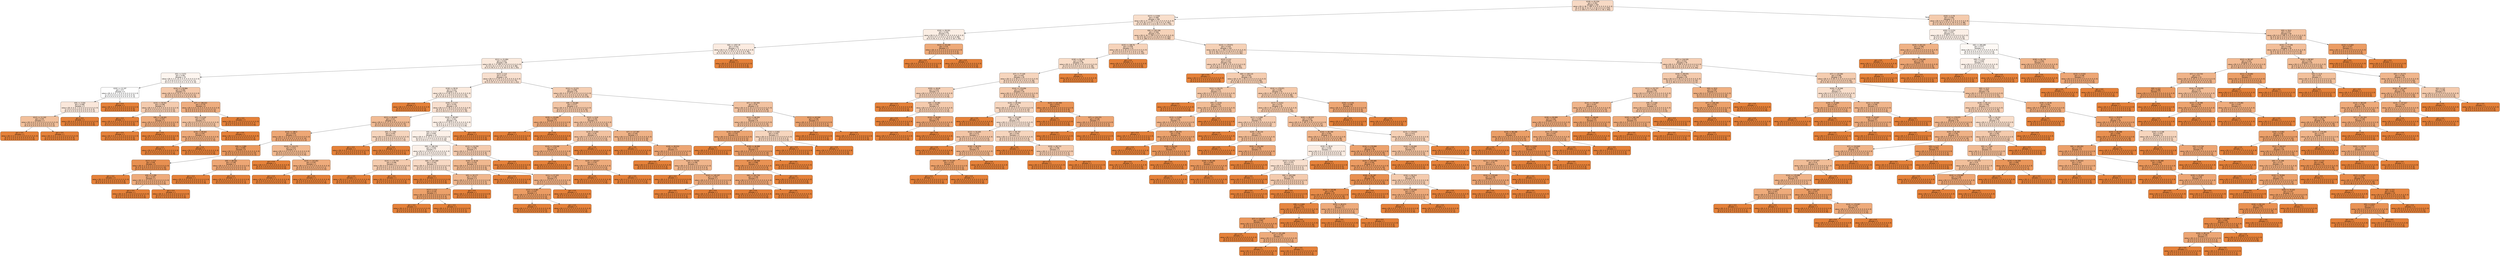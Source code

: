 digraph Tree {
node [shape=box, style="filled, rounded", color="black", fontname=helvetica] ;
edge [fontname=helvetica] ;
0 [label="X[18] <= 91.534\ngini = 0.352\nsamples = 318\nvalue = [[0, 0, 36, 1, 465, 0, 0, 0, 0, 0, 0, 0, 0, 0, 0]\n[5, 0, 0, 54, 3, 11, 0, 1, 3, 42, 0, 0, 4, 0, 379]\n[2, 1, 0, 339, 0, 2, 1, 8, 0, 28, 3, 2, 30, 1, 85]]", fillcolor="#e581394c"] ;
1 [label="X[17] <= 0.005\ngini = 0.368\nsamples = 246\nvalue = [[0, 0, 27, 1, 340, 0, 0, 0, 0, 0, 0, 0, 0, 0, 0]\n[5, 0, 0, 35, 3, 8, 0, 1, 1, 32, 0, 0, 2, 0, 281]\n[2, 0, 0, 229, 0, 2, 1, 6, 0, 25, 2, 2, 25, 1, 73]]", fillcolor="#e5813943"] ;
0 -> 1 [labeldistance=2.5, labelangle=45, headlabel="True"] ;
2 [label="X[16] <= 90.001\ngini = 0.434\nsamples = 73\nvalue = [[0, 0, 11, 0, 114, 0, 0, 0, 0, 0, 0, 0, 0, 0, 0]\n[5, 0, 0, 17, 1, 2, 0, 0, 1, 9, 0, 0, 0, 0, 90]\n[0, 0, 0, 61, 0, 2, 1, 1, 0, 16, 0, 0, 18, 1, 25]]", fillcolor="#e5813922"] ;
1 -> 2 ;
3 [label="X[6] <= 1057.35\ngini = 0.424\nsamples = 71\nvalue = [[0, 0, 11, 0, 109, 0, 0, 0, 0, 0, 0, 0, 0, 0, 0]\n[5, 0, 0, 12, 1, 2, 0, 0, 1, 9, 0, 0, 0, 0, 90]\n[0, 0, 0, 58, 0, 2, 1, 1, 0, 16, 0, 0, 16, 1, 25]]", fillcolor="#e5813927"] ;
2 -> 3 ;
4 [label="X[11] <= 31.804\ngini = 0.414\nsamples = 69\nvalue = [[0, 0, 7, 0, 109, 0, 0, 0, 0, 0, 0, 0, 0, 0, 0]\n[5, 0, 0, 12, 1, 2, 0, 0, 1, 9, 0, 0, 0, 0, 86]\n[0, 0, 0, 54, 0, 2, 1, 1, 0, 16, 0, 0, 16, 1, 25]]", fillcolor="#e581392c"] ;
3 -> 4 ;
5 [label="X[5] <= 5.672\ngini = 0.461\nsamples = 15\nvalue = [[0, 0, 3, 0, 22, 0, 0, 0, 0, 0, 0, 0, 0, 0, 0]\n[1, 0, 0, 8, 0, 0, 0, 0, 1, 4, 0, 0, 0, 0, 11]\n[0, 0, 0, 17, 0, 0, 0, 0, 0, 1, 0, 0, 3, 0, 4]]", fillcolor="#e5813914"] ;
4 -> 5 ;
6 [label="X[20] <= 12.197\ngini = 0.5\nsamples = 6\nvalue = [[0, 0, 3, 0, 7, 0, 0, 0, 0, 0, 0, 0, 0, 0, 0]\n[1, 0, 0, 6, 0, 0, 0, 0, 0, 3, 0, 0, 0, 0, 0]\n[0, 0, 0, 6, 0, 0, 0, 0, 0, 0, 0, 0, 3, 0, 1]]", fillcolor="#e5813900"] ;
5 -> 6 ;
7 [label="X[9] <= 3.034\ngini = 0.408\nsamples = 5\nvalue = [[0, 0, 0, 0, 7, 0, 0, 0, 0, 0, 0, 0, 0, 0, 0]\n[1, 0, 0, 3, 0, 0, 0, 0, 0, 3, 0, 0, 0, 0, 0]\n[0, 0, 0, 3, 0, 0, 0, 0, 0, 0, 0, 0, 3, 0, 1]]", fillcolor="#e581392f"] ;
6 -> 7 ;
8 [label="X[12] <= 11.242\ngini = 0.25\nsamples = 3\nvalue = [[0, 0, 0, 0, 4, 0, 0, 0, 0, 0, 0, 0, 0, 0, 0]\n[1, 0, 0, 3, 0, 0, 0, 0, 0, 0, 0, 0, 0, 0, 0]\n[0, 0, 0, 0, 0, 0, 0, 0, 0, 0, 0, 0, 3, 0, 1]]", fillcolor="#e5813980"] ;
7 -> 8 ;
9 [label="gini = 0.0\nsamples = 2\nvalue = [[0, 0, 0, 0, 3, 0, 0, 0, 0, 0, 0, 0, 0, 0, 0]\n[0, 0, 0, 3, 0, 0, 0, 0, 0, 0, 0, 0, 0, 0, 0]\n[0, 0, 0, 0, 0, 0, 0, 0, 0, 0, 0, 0, 3, 0, 0]]", fillcolor="#e58139ff"] ;
8 -> 9 ;
10 [label="gini = 0.0\nsamples = 1\nvalue = [[0, 0, 0, 0, 1, 0, 0, 0, 0, 0, 0, 0, 0, 0, 0]\n[1, 0, 0, 0, 0, 0, 0, 0, 0, 0, 0, 0, 0, 0, 0]\n[0, 0, 0, 0, 0, 0, 0, 0, 0, 0, 0, 0, 0, 0, 1]]", fillcolor="#e58139ff"] ;
8 -> 10 ;
11 [label="gini = 0.0\nsamples = 2\nvalue = [[0, 0, 0, 0, 3, 0, 0, 0, 0, 0, 0, 0, 0, 0, 0]\n[0, 0, 0, 0, 0, 0, 0, 0, 0, 3, 0, 0, 0, 0, 0]\n[0, 0, 0, 3, 0, 0, 0, 0, 0, 0, 0, 0, 0, 0, 0]]", fillcolor="#e58139ff"] ;
7 -> 11 ;
12 [label="gini = 0.0\nsamples = 1\nvalue = [[0, 0, 3, 0, 0, 0, 0, 0, 0, 0, 0, 0, 0, 0, 0]\n[0, 0, 0, 3, 0, 0, 0, 0, 0, 0, 0, 0, 0, 0, 0]\n[0, 0, 0, 3, 0, 0, 0, 0, 0, 0, 0, 0, 0, 0, 0]]", fillcolor="#e58139ff"] ;
6 -> 12 ;
13 [label="X[14] <= 179.984\ngini = 0.284\nsamples = 9\nvalue = [[0, 0, 0, 0, 15, 0, 0, 0, 0, 0, 0, 0, 0, 0, 0]\n[0, 0, 0, 2, 0, 0, 0, 0, 1, 1, 0, 0, 0, 0, 11]\n[0, 0, 0, 11, 0, 0, 0, 0, 0, 1, 0, 0, 0, 0, 3]]", fillcolor="#e581396e"] ;
5 -> 13 ;
14 [label="X[10] <= 59.942\ngini = 0.296\nsamples = 3\nvalue = [[0, 0, 0, 0, 3, 0, 0, 0, 0, 0, 0, 0, 0, 0, 0]\n[0, 0, 0, 2, 0, 0, 0, 0, 1, 0, 0, 0, 0, 0, 0]\n[0, 0, 0, 2, 0, 0, 0, 0, 0, 1, 0, 0, 0, 0, 0]]", fillcolor="#e5813968"] ;
13 -> 14 ;
15 [label="gini = 0.0\nsamples = 1\nvalue = [[0, 0, 0, 0, 1, 0, 0, 0, 0, 0, 0, 0, 0, 0, 0]\n[0, 0, 0, 0, 0, 0, 0, 0, 1, 0, 0, 0, 0, 0, 0]\n[0, 0, 0, 1, 0, 0, 0, 0, 0, 0, 0, 0, 0, 0, 0]]", fillcolor="#e58139ff"] ;
14 -> 15 ;
16 [label="X[8] <= 118.401\ngini = 0.167\nsamples = 2\nvalue = [[0, 0, 0, 0, 2, 0, 0, 0, 0, 0, 0, 0, 0, 0, 0]\n[0, 0, 0, 2, 0, 0, 0, 0, 0, 0, 0, 0, 0, 0, 0]\n[0, 0, 0, 1, 0, 0, 0, 0, 0, 1, 0, 0, 0, 0, 0]]", fillcolor="#e58139aa"] ;
14 -> 16 ;
17 [label="gini = 0.0\nsamples = 1\nvalue = [[0, 0, 0, 0, 1, 0, 0, 0, 0, 0, 0, 0, 0, 0, 0]\n[0, 0, 0, 1, 0, 0, 0, 0, 0, 0, 0, 0, 0, 0, 0]\n[0, 0, 0, 0, 0, 0, 0, 0, 0, 1, 0, 0, 0, 0, 0]]", fillcolor="#e58139ff"] ;
16 -> 17 ;
18 [label="gini = 0.0\nsamples = 1\nvalue = [[0, 0, 0, 0, 1, 0, 0, 0, 0, 0, 0, 0, 0, 0, 0]\n[0, 0, 0, 1, 0, 0, 0, 0, 0, 0, 0, 0, 0, 0, 0]\n[0, 0, 0, 1, 0, 0, 0, 0, 0, 0, 0, 0, 0, 0, 0]]", fillcolor="#e58139ff"] ;
16 -> 18 ;
19 [label="X[7] <= 196.022\ngini = 0.176\nsamples = 6\nvalue = [[0, 0, 0, 0, 12, 0, 0, 0, 0, 0, 0, 0, 0, 0, 0]\n[0, 0, 0, 0, 0, 0, 0, 0, 0, 1, 0, 0, 0, 0, 11]\n[0, 0, 0, 9, 0, 0, 0, 0, 0, 0, 0, 0, 0, 0, 3]]", fillcolor="#e58139a5"] ;
13 -> 19 ;
20 [label="X[5] <= 9.319\ngini = 0.267\nsamples = 3\nvalue = [[0, 0, 0, 0, 5, 0, 0, 0, 0, 0, 0, 0, 0, 0, 0]\n[0, 0, 0, 0, 0, 0, 0, 0, 0, 1, 0, 0, 0, 0, 4]\n[0, 0, 0, 2, 0, 0, 0, 0, 0, 0, 0, 0, 0, 0, 3]]", fillcolor="#e5813977"] ;
19 -> 20 ;
21 [label="X[16] <= 89.942\ngini = 0.167\nsamples = 2\nvalue = [[0, 0, 0, 0, 2, 0, 0, 0, 0, 0, 0, 0, 0, 0, 0]\n[0, 0, 0, 0, 0, 0, 0, 0, 0, 1, 0, 0, 0, 0, 1]\n[0, 0, 0, 2, 0, 0, 0, 0, 0, 0, 0, 0, 0, 0, 0]]", fillcolor="#e58139aa"] ;
20 -> 21 ;
22 [label="gini = 0.0\nsamples = 1\nvalue = [[0, 0, 0, 0, 1, 0, 0, 0, 0, 0, 0, 0, 0, 0, 0]\n[0, 0, 0, 0, 0, 0, 0, 0, 0, 0, 0, 0, 0, 0, 1]\n[0, 0, 0, 1, 0, 0, 0, 0, 0, 0, 0, 0, 0, 0, 0]]", fillcolor="#e58139ff"] ;
21 -> 22 ;
23 [label="gini = 0.0\nsamples = 1\nvalue = [[0, 0, 0, 0, 1, 0, 0, 0, 0, 0, 0, 0, 0, 0, 0]\n[0, 0, 0, 0, 0, 0, 0, 0, 0, 1, 0, 0, 0, 0, 0]\n[0, 0, 0, 1, 0, 0, 0, 0, 0, 0, 0, 0, 0, 0, 0]]", fillcolor="#e58139ff"] ;
21 -> 23 ;
24 [label="gini = 0.0\nsamples = 1\nvalue = [[0, 0, 0, 0, 3, 0, 0, 0, 0, 0, 0, 0, 0, 0, 0]\n[0, 0, 0, 0, 0, 0, 0, 0, 0, 0, 0, 0, 0, 0, 3]\n[0, 0, 0, 0, 0, 0, 0, 0, 0, 0, 0, 0, 0, 0, 3]]", fillcolor="#e58139ff"] ;
20 -> 24 ;
25 [label="gini = 0.0\nsamples = 3\nvalue = [[0, 0, 0, 0, 7, 0, 0, 0, 0, 0, 0, 0, 0, 0, 0]\n[0, 0, 0, 0, 0, 0, 0, 0, 0, 0, 0, 0, 0, 0, 7]\n[0, 0, 0, 7, 0, 0, 0, 0, 0, 0, 0, 0, 0, 0, 0]]", fillcolor="#e58139ff"] ;
19 -> 25 ;
26 [label="X[13] <= 0.0\ngini = 0.377\nsamples = 54\nvalue = [[0, 0, 4, 0, 87, 0, 0, 0, 0, 0, 0, 0, 0, 0, 0]\n[4, 0, 0, 4, 1, 2, 0, 0, 0, 5, 0, 0, 0, 0, 75]\n[0, 0, 0, 37, 0, 2, 1, 1, 0, 15, 0, 0, 13, 1, 21]]", fillcolor="#e581393f"] ;
4 -> 26 ;
27 [label="X[18] <= 90.02\ngini = 0.414\nsamples = 30\nvalue = [[0, 0, 4, 0, 40, 0, 0, 0, 0, 0, 0, 0, 0, 0, 0]\n[4, 0, 0, 3, 1, 1, 0, 0, 0, 3, 0, 0, 0, 0, 32]\n[0, 0, 0, 23, 0, 0, 1, 1, 0, 5, 0, 0, 0, 1, 13]]", fillcolor="#e581392c"] ;
26 -> 27 ;
28 [label="gini = 0.0\nsamples = 1\nvalue = [[0, 0, 0, 0, 4, 0, 0, 0, 0, 0, 0, 0, 0, 0, 0]\n[4, 0, 0, 0, 0, 0, 0, 0, 0, 0, 0, 0, 0, 0, 0]\n[0, 0, 0, 0, 0, 0, 0, 0, 0, 0, 0, 0, 0, 0, 4]]", fillcolor="#e58139ff"] ;
27 -> 28 ;
29 [label="X[20] <= 0.277\ngini = 0.376\nsamples = 29\nvalue = [[0, 0, 4, 0, 36, 0, 0, 0, 0, 0, 0, 0, 0, 0, 0]\n[0, 0, 0, 3, 1, 1, 0, 0, 0, 3, 0, 0, 0, 0, 32]\n[0, 0, 0, 23, 0, 0, 1, 1, 0, 5, 0, 0, 0, 1, 9]]", fillcolor="#e581393f"] ;
27 -> 29 ;
30 [label="X[11] <= 65.604\ngini = 0.23\nsamples = 13\nvalue = [[0, 0, 1, 0, 17, 0, 0, 0, 0, 0, 0, 0, 0, 0, 0]\n[0, 0, 0, 2, 0, 0, 0, 0, 0, 1, 0, 0, 0, 0, 15]\n[0, 0, 0, 15, 0, 0, 0, 0, 0, 1, 0, 0, 0, 1, 1]]", fillcolor="#e5813989"] ;
29 -> 30 ;
31 [label="X[14] <= 180.0\ngini = 0.154\nsamples = 11\nvalue = [[0, 0, 1, 0, 15, 0, 0, 0, 0, 0, 0, 0, 0, 0, 0]\n[0, 0, 0, 1, 0, 0, 0, 0, 0, 1, 0, 0, 0, 0, 14]\n[0, 0, 0, 15, 0, 0, 0, 0, 0, 0, 0, 0, 0, 0, 1]]", fillcolor="#e58139b1"] ;
30 -> 31 ;
32 [label="X[9] <= 2.995\ngini = 0.095\nsamples = 8\nvalue = [[0, 0, 1, 0, 12, 0, 0, 0, 0, 0, 0, 0, 0, 0, 0]\n[0, 0, 0, 0, 0, 0, 0, 0, 0, 0, 0, 0, 0, 0, 13]\n[0, 0, 0, 12, 0, 0, 0, 0, 0, 0, 0, 0, 0, 0, 1]]", fillcolor="#e58139cf"] ;
31 -> 32 ;
33 [label="X[17] <= 0.0\ngini = 0.06\nsamples = 6\nvalue = [[0, 0, 1, 0, 9, 0, 0, 0, 0, 0, 0, 0, 0, 0, 0]\n[0, 0, 0, 0, 0, 0, 0, 0, 0, 0, 0, 0, 0, 0, 10]\n[0, 0, 0, 10, 0, 0, 0, 0, 0, 0, 0, 0, 0, 0, 0]]", fillcolor="#e58139e0"] ;
32 -> 33 ;
34 [label="gini = 0.0\nsamples = 4\nvalue = [[0, 0, 0, 0, 8, 0, 0, 0, 0, 0, 0, 0, 0, 0, 0]\n[0, 0, 0, 0, 0, 0, 0, 0, 0, 0, 0, 0, 0, 0, 8]\n[0, 0, 0, 8, 0, 0, 0, 0, 0, 0, 0, 0, 0, 0, 0]]", fillcolor="#e58139ff"] ;
33 -> 34 ;
35 [label="X[9] <= 2.299\ngini = 0.167\nsamples = 2\nvalue = [[0, 0, 1, 0, 1, 0, 0, 0, 0, 0, 0, 0, 0, 0, 0]\n[0, 0, 0, 0, 0, 0, 0, 0, 0, 0, 0, 0, 0, 0, 2]\n[0, 0, 0, 2, 0, 0, 0, 0, 0, 0, 0, 0, 0, 0, 0]]", fillcolor="#e58139aa"] ;
33 -> 35 ;
36 [label="gini = 0.0\nsamples = 1\nvalue = [[0, 0, 0, 0, 1, 0, 0, 0, 0, 0, 0, 0, 0, 0, 0]\n[0, 0, 0, 0, 0, 0, 0, 0, 0, 0, 0, 0, 0, 0, 1]\n[0, 0, 0, 1, 0, 0, 0, 0, 0, 0, 0, 0, 0, 0, 0]]", fillcolor="#e58139ff"] ;
35 -> 36 ;
37 [label="gini = 0.0\nsamples = 1\nvalue = [[0, 0, 1, 0, 0, 0, 0, 0, 0, 0, 0, 0, 0, 0, 0]\n[0, 0, 0, 0, 0, 0, 0, 0, 0, 0, 0, 0, 0, 0, 1]\n[0, 0, 0, 1, 0, 0, 0, 0, 0, 0, 0, 0, 0, 0, 0]]", fillcolor="#e58139ff"] ;
35 -> 37 ;
38 [label="X[8] <= 88.081\ngini = 0.148\nsamples = 2\nvalue = [[0, 0, 0, 0, 3, 0, 0, 0, 0, 0, 0, 0, 0, 0, 0]\n[0, 0, 0, 0, 0, 0, 0, 0, 0, 0, 0, 0, 0, 0, 3]\n[0, 0, 0, 2, 0, 0, 0, 0, 0, 0, 0, 0, 0, 0, 1]]", fillcolor="#e58139b3"] ;
32 -> 38 ;
39 [label="gini = 0.0\nsamples = 1\nvalue = [[0, 0, 0, 0, 2, 0, 0, 0, 0, 0, 0, 0, 0, 0, 0]\n[0, 0, 0, 0, 0, 0, 0, 0, 0, 0, 0, 0, 0, 0, 2]\n[0, 0, 0, 2, 0, 0, 0, 0, 0, 0, 0, 0, 0, 0, 0]]", fillcolor="#e58139ff"] ;
38 -> 39 ;
40 [label="gini = 0.0\nsamples = 1\nvalue = [[0, 0, 0, 0, 1, 0, 0, 0, 0, 0, 0, 0, 0, 0, 0]\n[0, 0, 0, 0, 0, 0, 0, 0, 0, 0, 0, 0, 0, 0, 1]\n[0, 0, 0, 0, 0, 0, 0, 0, 0, 0, 0, 0, 0, 0, 1]]", fillcolor="#e58139ff"] ;
38 -> 40 ;
41 [label="X[10] <= 114.271\ngini = 0.222\nsamples = 3\nvalue = [[0, 0, 0, 0, 3, 0, 0, 0, 0, 0, 0, 0, 0, 0, 0]\n[0, 0, 0, 1, 0, 0, 0, 0, 0, 1, 0, 0, 0, 0, 1]\n[0, 0, 0, 3, 0, 0, 0, 0, 0, 0, 0, 0, 0, 0, 0]]", fillcolor="#e581398e"] ;
31 -> 41 ;
42 [label="gini = 0.0\nsamples = 1\nvalue = [[0, 0, 0, 0, 1, 0, 0, 0, 0, 0, 0, 0, 0, 0, 0]\n[0, 0, 0, 1, 0, 0, 0, 0, 0, 0, 0, 0, 0, 0, 0]\n[0, 0, 0, 1, 0, 0, 0, 0, 0, 0, 0, 0, 0, 0, 0]]", fillcolor="#e58139ff"] ;
41 -> 42 ;
43 [label="X[10] <= 142.052\ngini = 0.167\nsamples = 2\nvalue = [[0, 0, 0, 0, 2, 0, 0, 0, 0, 0, 0, 0, 0, 0, 0]\n[0, 0, 0, 0, 0, 0, 0, 0, 0, 1, 0, 0, 0, 0, 1]\n[0, 0, 0, 2, 0, 0, 0, 0, 0, 0, 0, 0, 0, 0, 0]]", fillcolor="#e58139aa"] ;
41 -> 43 ;
44 [label="gini = 0.0\nsamples = 1\nvalue = [[0, 0, 0, 0, 1, 0, 0, 0, 0, 0, 0, 0, 0, 0, 0]\n[0, 0, 0, 0, 0, 0, 0, 0, 0, 1, 0, 0, 0, 0, 0]\n[0, 0, 0, 1, 0, 0, 0, 0, 0, 0, 0, 0, 0, 0, 0]]", fillcolor="#e58139ff"] ;
43 -> 44 ;
45 [label="gini = 0.0\nsamples = 1\nvalue = [[0, 0, 0, 0, 1, 0, 0, 0, 0, 0, 0, 0, 0, 0, 0]\n[0, 0, 0, 0, 0, 0, 0, 0, 0, 0, 0, 0, 0, 0, 1]\n[0, 0, 0, 1, 0, 0, 0, 0, 0, 0, 0, 0, 0, 0, 0]]", fillcolor="#e58139ff"] ;
43 -> 45 ;
46 [label="X[5] <= 7.355\ngini = 0.333\nsamples = 2\nvalue = [[0, 0, 0, 0, 2, 0, 0, 0, 0, 0, 0, 0, 0, 0, 0]\n[0, 0, 0, 1, 0, 0, 0, 0, 0, 0, 0, 0, 0, 0, 1]\n[0, 0, 0, 0, 0, 0, 0, 0, 0, 1, 0, 0, 0, 1, 0]]", fillcolor="#e5813955"] ;
30 -> 46 ;
47 [label="gini = 0.0\nsamples = 1\nvalue = [[0, 0, 0, 0, 1, 0, 0, 0, 0, 0, 0, 0, 0, 0, 0]\n[0, 0, 0, 1, 0, 0, 0, 0, 0, 0, 0, 0, 0, 0, 0]\n[0, 0, 0, 0, 0, 0, 0, 0, 0, 0, 0, 0, 0, 1, 0]]", fillcolor="#e58139ff"] ;
46 -> 47 ;
48 [label="gini = 0.0\nsamples = 1\nvalue = [[0, 0, 0, 0, 1, 0, 0, 0, 0, 0, 0, 0, 0, 0, 0]\n[0, 0, 0, 0, 0, 0, 0, 0, 0, 0, 0, 0, 0, 0, 1]\n[0, 0, 0, 0, 0, 0, 0, 0, 0, 1, 0, 0, 0, 0, 0]]", fillcolor="#e58139ff"] ;
46 -> 48 ;
49 [label="X[16] <= 89.997\ngini = 0.441\nsamples = 16\nvalue = [[0, 0, 3, 0, 19, 0, 0, 0, 0, 0, 0, 0, 0, 0, 0]\n[0, 0, 0, 1, 1, 1, 0, 0, 0, 2, 0, 0, 0, 0, 17]\n[0, 0, 0, 8, 0, 0, 1, 1, 0, 4, 0, 0, 0, 0, 8]]", fillcolor="#e581391e"] ;
29 -> 49 ;
50 [label="X[0] <= 11.0\ngini = 0.444\nsamples = 14\nvalue = [[0, 0, 3, 0, 15, 0, 0, 0, 0, 0, 0, 0, 0, 0, 0]\n[0, 0, 0, 1, 1, 1, 0, 0, 0, 2, 0, 0, 0, 0, 13]\n[0, 0, 0, 8, 0, 0, 1, 1, 0, 0, 0, 0, 0, 0, 8]]", fillcolor="#e581391c"] ;
49 -> 50 ;
51 [label="X[8] <= 168.202\ngini = 0.444\nsamples = 7\nvalue = [[0, 0, 1, 0, 8, 0, 0, 0, 0, 0, 0, 0, 0, 0, 0]\n[0, 0, 0, 1, 0, 1, 0, 0, 0, 2, 0, 0, 0, 0, 5]\n[0, 0, 0, 6, 0, 0, 1, 1, 0, 0, 0, 0, 0, 0, 1]]", fillcolor="#e581391c"] ;
50 -> 51 ;
52 [label="X[14] <= 179.763\ngini = 0.296\nsamples = 2\nvalue = [[0, 0, 0, 0, 3, 0, 0, 0, 0, 0, 0, 0, 0, 0, 0]\n[0, 0, 0, 0, 0, 1, 0, 0, 0, 2, 0, 0, 0, 0, 0]\n[0, 0, 0, 2, 0, 0, 0, 1, 0, 0, 0, 0, 0, 0, 0]]", fillcolor="#e5813968"] ;
51 -> 52 ;
53 [label="gini = 0.0\nsamples = 1\nvalue = [[0, 0, 0, 0, 1, 0, 0, 0, 0, 0, 0, 0, 0, 0, 0]\n[0, 0, 0, 0, 0, 1, 0, 0, 0, 0, 0, 0, 0, 0, 0]\n[0, 0, 0, 0, 0, 0, 0, 1, 0, 0, 0, 0, 0, 0, 0]]", fillcolor="#e58139ff"] ;
52 -> 53 ;
54 [label="gini = 0.0\nsamples = 1\nvalue = [[0, 0, 0, 0, 2, 0, 0, 0, 0, 0, 0, 0, 0, 0, 0]\n[0, 0, 0, 0, 0, 0, 0, 0, 0, 2, 0, 0, 0, 0, 0]\n[0, 0, 0, 2, 0, 0, 0, 0, 0, 0, 0, 0, 0, 0, 0]]", fillcolor="#e58139ff"] ;
52 -> 54 ;
55 [label="X[6] <= 247.069\ngini = 0.352\nsamples = 5\nvalue = [[0, 0, 1, 0, 5, 0, 0, 0, 0, 0, 0, 0, 0, 0, 0]\n[0, 0, 0, 1, 0, 0, 0, 0, 0, 0, 0, 0, 0, 0, 5]\n[0, 0, 0, 4, 0, 0, 1, 0, 0, 0, 0, 0, 0, 0, 1]]", fillcolor="#e581394c"] ;
51 -> 55 ;
56 [label="gini = 0.0\nsamples = 1\nvalue = [[0, 0, 0, 0, 1, 0, 0, 0, 0, 0, 0, 0, 0, 0, 0]\n[0, 0, 0, 1, 0, 0, 0, 0, 0, 0, 0, 0, 0, 0, 0]\n[0, 0, 0, 0, 0, 0, 1, 0, 0, 0, 0, 0, 0, 0, 0]]", fillcolor="#e58139ff"] ;
55 -> 56 ;
57 [label="X[5] <= 20.177\ngini = 0.213\nsamples = 4\nvalue = [[0, 0, 1, 0, 4, 0, 0, 0, 0, 0, 0, 0, 0, 0, 0]\n[0, 0, 0, 0, 0, 0, 0, 0, 0, 0, 0, 0, 0, 0, 5]\n[0, 0, 0, 4, 0, 0, 0, 0, 0, 0, 0, 0, 0, 0, 1]]", fillcolor="#e5813992"] ;
55 -> 57 ;
58 [label="X[17] <= 0.0\ngini = 0.125\nsamples = 3\nvalue = [[0, 0, 0, 0, 4, 0, 0, 0, 0, 0, 0, 0, 0, 0, 0]\n[0, 0, 0, 0, 0, 0, 0, 0, 0, 0, 0, 0, 0, 0, 4]\n[0, 0, 0, 3, 0, 0, 0, 0, 0, 0, 0, 0, 0, 0, 1]]", fillcolor="#e58139bf"] ;
57 -> 58 ;
59 [label="gini = 0.0\nsamples = 2\nvalue = [[0, 0, 0, 0, 3, 0, 0, 0, 0, 0, 0, 0, 0, 0, 0]\n[0, 0, 0, 0, 0, 0, 0, 0, 0, 0, 0, 0, 0, 0, 3]\n[0, 0, 0, 3, 0, 0, 0, 0, 0, 0, 0, 0, 0, 0, 0]]", fillcolor="#e58139ff"] ;
58 -> 59 ;
60 [label="gini = 0.0\nsamples = 1\nvalue = [[0, 0, 0, 0, 1, 0, 0, 0, 0, 0, 0, 0, 0, 0, 0]\n[0, 0, 0, 0, 0, 0, 0, 0, 0, 0, 0, 0, 0, 0, 1]\n[0, 0, 0, 0, 0, 0, 0, 0, 0, 0, 0, 0, 0, 0, 1]]", fillcolor="#e58139ff"] ;
58 -> 60 ;
61 [label="gini = 0.0\nsamples = 1\nvalue = [[0, 0, 1, 0, 0, 0, 0, 0, 0, 0, 0, 0, 0, 0, 0]\n[0, 0, 0, 0, 0, 0, 0, 0, 0, 0, 0, 0, 0, 0, 1]\n[0, 0, 0, 1, 0, 0, 0, 0, 0, 0, 0, 0, 0, 0, 0]]", fillcolor="#e58139ff"] ;
57 -> 61 ;
62 [label="X[12] <= 24.334\ngini = 0.296\nsamples = 7\nvalue = [[0, 0, 2, 0, 7, 0, 0, 0, 0, 0, 0, 0, 0, 0, 0]\n[0, 0, 0, 0, 1, 0, 0, 0, 0, 0, 0, 0, 0, 0, 8]\n[0, 0, 0, 2, 0, 0, 0, 0, 0, 0, 0, 0, 0, 0, 7]]", fillcolor="#e5813968"] ;
50 -> 62 ;
63 [label="X[19] <= 34.46\ngini = 0.218\nsamples = 6\nvalue = [[0, 0, 0, 0, 7, 0, 0, 0, 0, 0, 0, 0, 0, 0, 0]\n[0, 0, 0, 0, 1, 0, 0, 0, 0, 0, 0, 0, 0, 0, 6]\n[0, 0, 0, 2, 0, 0, 0, 0, 0, 0, 0, 0, 0, 0, 5]]", fillcolor="#e5813990"] ;
62 -> 63 ;
64 [label="gini = 0.0\nsamples = 1\nvalue = [[0, 0, 0, 0, 1, 0, 0, 0, 0, 0, 0, 0, 0, 0, 0]\n[0, 0, 0, 0, 0, 0, 0, 0, 0, 0, 0, 0, 0, 0, 1]\n[0, 0, 0, 1, 0, 0, 0, 0, 0, 0, 0, 0, 0, 0, 0]]", fillcolor="#e58139ff"] ;
63 -> 64 ;
65 [label="X[11] <= 57.025\ngini = 0.185\nsamples = 5\nvalue = [[0, 0, 0, 0, 6, 0, 0, 0, 0, 0, 0, 0, 0, 0, 0]\n[0, 0, 0, 0, 1, 0, 0, 0, 0, 0, 0, 0, 0, 0, 5]\n[0, 0, 0, 1, 0, 0, 0, 0, 0, 0, 0, 0, 0, 0, 5]]", fillcolor="#e58139a1"] ;
63 -> 65 ;
66 [label="X[12] <= 8.383\ngini = 0.107\nsamples = 4\nvalue = [[0, 0, 0, 0, 5, 0, 0, 0, 0, 0, 0, 0, 0, 0, 0]\n[0, 0, 0, 0, 1, 0, 0, 0, 0, 0, 0, 0, 0, 0, 4]\n[0, 0, 0, 0, 0, 0, 0, 0, 0, 0, 0, 0, 0, 0, 5]]", fillcolor="#e58139c9"] ;
65 -> 66 ;
67 [label="gini = 0.0\nsamples = 1\nvalue = [[0, 0, 0, 0, 1, 0, 0, 0, 0, 0, 0, 0, 0, 0, 0]\n[0, 0, 0, 0, 1, 0, 0, 0, 0, 0, 0, 0, 0, 0, 0]\n[0, 0, 0, 0, 0, 0, 0, 0, 0, 0, 0, 0, 0, 0, 1]]", fillcolor="#e58139ff"] ;
66 -> 67 ;
68 [label="gini = 0.0\nsamples = 3\nvalue = [[0, 0, 0, 0, 4, 0, 0, 0, 0, 0, 0, 0, 0, 0, 0]\n[0, 0, 0, 0, 0, 0, 0, 0, 0, 0, 0, 0, 0, 0, 4]\n[0, 0, 0, 0, 0, 0, 0, 0, 0, 0, 0, 0, 0, 0, 4]]", fillcolor="#e58139ff"] ;
66 -> 68 ;
69 [label="gini = 0.0\nsamples = 1\nvalue = [[0, 0, 0, 0, 1, 0, 0, 0, 0, 0, 0, 0, 0, 0, 0]\n[0, 0, 0, 0, 0, 0, 0, 0, 0, 0, 0, 0, 0, 0, 1]\n[0, 0, 0, 1, 0, 0, 0, 0, 0, 0, 0, 0, 0, 0, 0]]", fillcolor="#e58139ff"] ;
65 -> 69 ;
70 [label="gini = 0.0\nsamples = 1\nvalue = [[0, 0, 2, 0, 0, 0, 0, 0, 0, 0, 0, 0, 0, 0, 0]\n[0, 0, 0, 0, 0, 0, 0, 0, 0, 0, 0, 0, 0, 0, 2]\n[0, 0, 0, 0, 0, 0, 0, 0, 0, 0, 0, 0, 0, 0, 2]]", fillcolor="#e58139ff"] ;
62 -> 70 ;
71 [label="gini = 0.0\nsamples = 2\nvalue = [[0, 0, 0, 0, 4, 0, 0, 0, 0, 0, 0, 0, 0, 0, 0]\n[0, 0, 0, 0, 0, 0, 0, 0, 0, 0, 0, 0, 0, 0, 4]\n[0, 0, 0, 0, 0, 0, 0, 0, 0, 4, 0, 0, 0, 0, 0]]", fillcolor="#e58139ff"] ;
49 -> 71 ;
72 [label="X[12] <= 13.221\ngini = 0.306\nsamples = 24\nvalue = [[0, 0, 0, 0, 47, 0, 0, 0, 0, 0, 0, 0, 0, 0, 0]\n[0, 0, 0, 1, 0, 1, 0, 0, 0, 2, 0, 0, 0, 0, 43]\n[0, 0, 0, 14, 0, 2, 0, 0, 0, 10, 0, 0, 13, 0, 8]]", fillcolor="#e5813963"] ;
26 -> 72 ;
73 [label="X[8] <= 56.684\ngini = 0.277\nsamples = 12\nvalue = [[0, 0, 0, 0, 25, 0, 0, 0, 0, 0, 0, 0, 0, 0, 0]\n[0, 0, 0, 1, 0, 1, 0, 0, 0, 0, 0, 0, 0, 0, 23]\n[0, 0, 0, 5, 0, 2, 0, 0, 0, 0, 0, 0, 11, 0, 7]]", fillcolor="#e5813972"] ;
72 -> 73 ;
74 [label="X[19] <= 25.646\ngini = 0.163\nsamples = 3\nvalue = [[0, 0, 0, 0, 7, 0, 0, 0, 0, 0, 0, 0, 0, 0, 0]\n[0, 0, 0, 0, 0, 0, 0, 0, 0, 0, 0, 0, 0, 0, 7]\n[0, 0, 0, 4, 0, 0, 0, 0, 0, 0, 0, 0, 0, 0, 3]]", fillcolor="#e58139ac"] ;
73 -> 74 ;
75 [label="gini = 0.0\nsamples = 1\nvalue = [[0, 0, 0, 0, 3, 0, 0, 0, 0, 0, 0, 0, 0, 0, 0]\n[0, 0, 0, 0, 0, 0, 0, 0, 0, 0, 0, 0, 0, 0, 3]\n[0, 0, 0, 0, 0, 0, 0, 0, 0, 0, 0, 0, 0, 0, 3]]", fillcolor="#e58139ff"] ;
74 -> 75 ;
76 [label="gini = 0.0\nsamples = 2\nvalue = [[0, 0, 0, 0, 4, 0, 0, 0, 0, 0, 0, 0, 0, 0, 0]\n[0, 0, 0, 0, 0, 0, 0, 0, 0, 0, 0, 0, 0, 0, 4]\n[0, 0, 0, 4, 0, 0, 0, 0, 0, 0, 0, 0, 0, 0, 0]]", fillcolor="#e58139ff"] ;
74 -> 76 ;
77 [label="X[12] <= 9.44\ngini = 0.255\nsamples = 9\nvalue = [[0, 0, 0, 0, 18, 0, 0, 0, 0, 0, 0, 0, 0, 0, 0]\n[0, 0, 0, 1, 0, 1, 0, 0, 0, 0, 0, 0, 0, 0, 16]\n[0, 0, 0, 1, 0, 2, 0, 0, 0, 0, 0, 0, 11, 0, 4]]", fillcolor="#e581397d"] ;
73 -> 77 ;
78 [label="X[13] <= 0.003\ngini = 0.26\nsamples = 4\nvalue = [[0, 0, 0, 0, 8, 0, 0, 0, 0, 0, 0, 0, 0, 0, 0]\n[0, 0, 0, 1, 0, 1, 0, 0, 0, 0, 0, 0, 0, 0, 6]\n[0, 0, 0, 0, 0, 2, 0, 0, 0, 0, 0, 0, 6, 0, 0]]", fillcolor="#e581397a"] ;
77 -> 78 ;
79 [label="X[14] <= 179.346\ngini = 0.167\nsamples = 3\nvalue = [[0, 0, 0, 0, 6, 0, 0, 0, 0, 0, 0, 0, 0, 0, 0]\n[0, 0, 0, 1, 0, 1, 0, 0, 0, 0, 0, 0, 0, 0, 4]\n[0, 0, 0, 0, 0, 0, 0, 0, 0, 0, 0, 0, 6, 0, 0]]", fillcolor="#e58139aa"] ;
78 -> 79 ;
80 [label="gini = 0.0\nsamples = 1\nvalue = [[0, 0, 0, 0, 4, 0, 0, 0, 0, 0, 0, 0, 0, 0, 0]\n[0, 0, 0, 0, 0, 0, 0, 0, 0, 0, 0, 0, 0, 0, 4]\n[0, 0, 0, 0, 0, 0, 0, 0, 0, 0, 0, 0, 4, 0, 0]]", fillcolor="#e58139ff"] ;
79 -> 80 ;
81 [label="X[10] <= 146.617\ngini = 0.167\nsamples = 2\nvalue = [[0, 0, 0, 0, 2, 0, 0, 0, 0, 0, 0, 0, 0, 0, 0]\n[0, 0, 0, 1, 0, 1, 0, 0, 0, 0, 0, 0, 0, 0, 0]\n[0, 0, 0, 0, 0, 0, 0, 0, 0, 0, 0, 0, 2, 0, 0]]", fillcolor="#e58139aa"] ;
79 -> 81 ;
82 [label="gini = 0.0\nsamples = 1\nvalue = [[0, 0, 0, 0, 1, 0, 0, 0, 0, 0, 0, 0, 0, 0, 0]\n[0, 0, 0, 0, 0, 1, 0, 0, 0, 0, 0, 0, 0, 0, 0]\n[0, 0, 0, 0, 0, 0, 0, 0, 0, 0, 0, 0, 1, 0, 0]]", fillcolor="#e58139ff"] ;
81 -> 82 ;
83 [label="gini = 0.0\nsamples = 1\nvalue = [[0, 0, 0, 0, 1, 0, 0, 0, 0, 0, 0, 0, 0, 0, 0]\n[0, 0, 0, 1, 0, 0, 0, 0, 0, 0, 0, 0, 0, 0, 0]\n[0, 0, 0, 0, 0, 0, 0, 0, 0, 0, 0, 0, 1, 0, 0]]", fillcolor="#e58139ff"] ;
81 -> 83 ;
84 [label="gini = 0.0\nsamples = 1\nvalue = [[0, 0, 0, 0, 2, 0, 0, 0, 0, 0, 0, 0, 0, 0, 0]\n[0, 0, 0, 0, 0, 0, 0, 0, 0, 0, 0, 0, 0, 0, 2]\n[0, 0, 0, 0, 0, 2, 0, 0, 0, 0, 0, 0, 0, 0, 0]]", fillcolor="#e58139ff"] ;
78 -> 84 ;
85 [label="X[7] <= 127.997\ngini = 0.193\nsamples = 5\nvalue = [[0, 0, 0, 0, 10, 0, 0, 0, 0, 0, 0, 0, 0, 0, 0]\n[0, 0, 0, 0, 0, 0, 0, 0, 0, 0, 0, 0, 0, 0, 10]\n[0, 0, 0, 1, 0, 0, 0, 0, 0, 0, 0, 0, 5, 0, 4]]", fillcolor="#e581399c"] ;
77 -> 85 ;
86 [label="gini = 0.0\nsamples = 1\nvalue = [[0, 0, 0, 0, 3, 0, 0, 0, 0, 0, 0, 0, 0, 0, 0]\n[0, 0, 0, 0, 0, 0, 0, 0, 0, 0, 0, 0, 0, 0, 3]\n[0, 0, 0, 0, 0, 0, 0, 0, 0, 0, 0, 0, 0, 0, 3]]", fillcolor="#e58139ff"] ;
85 -> 86 ;
87 [label="X[18] <= 90.014\ngini = 0.15\nsamples = 4\nvalue = [[0, 0, 0, 0, 7, 0, 0, 0, 0, 0, 0, 0, 0, 0, 0]\n[0, 0, 0, 0, 0, 0, 0, 0, 0, 0, 0, 0, 0, 0, 7]\n[0, 0, 0, 1, 0, 0, 0, 0, 0, 0, 0, 0, 5, 0, 1]]", fillcolor="#e58139b3"] ;
85 -> 87 ;
88 [label="gini = 0.0\nsamples = 1\nvalue = [[0, 0, 0, 0, 3, 0, 0, 0, 0, 0, 0, 0, 0, 0, 0]\n[0, 0, 0, 0, 0, 0, 0, 0, 0, 0, 0, 0, 0, 0, 3]\n[0, 0, 0, 0, 0, 0, 0, 0, 0, 0, 0, 0, 3, 0, 0]]", fillcolor="#e58139ff"] ;
87 -> 88 ;
89 [label="X[15] <= 78.555\ngini = 0.208\nsamples = 3\nvalue = [[0, 0, 0, 0, 4, 0, 0, 0, 0, 0, 0, 0, 0, 0, 0]\n[0, 0, 0, 0, 0, 0, 0, 0, 0, 0, 0, 0, 0, 0, 4]\n[0, 0, 0, 1, 0, 0, 0, 0, 0, 0, 0, 0, 2, 0, 1]]", fillcolor="#e5813995"] ;
87 -> 89 ;
90 [label="gini = 0.0\nsamples = 1\nvalue = [[0, 0, 0, 0, 2, 0, 0, 0, 0, 0, 0, 0, 0, 0, 0]\n[0, 0, 0, 0, 0, 0, 0, 0, 0, 0, 0, 0, 0, 0, 2]\n[0, 0, 0, 0, 0, 0, 0, 0, 0, 0, 0, 0, 2, 0, 0]]", fillcolor="#e58139ff"] ;
89 -> 90 ;
91 [label="X[10] <= 140.207\ngini = 0.167\nsamples = 2\nvalue = [[0, 0, 0, 0, 2, 0, 0, 0, 0, 0, 0, 0, 0, 0, 0]\n[0, 0, 0, 0, 0, 0, 0, 0, 0, 0, 0, 0, 0, 0, 2]\n[0, 0, 0, 1, 0, 0, 0, 0, 0, 0, 0, 0, 0, 0, 1]]", fillcolor="#e58139aa"] ;
89 -> 91 ;
92 [label="gini = 0.0\nsamples = 1\nvalue = [[0, 0, 0, 0, 1, 0, 0, 0, 0, 0, 0, 0, 0, 0, 0]\n[0, 0, 0, 0, 0, 0, 0, 0, 0, 0, 0, 0, 0, 0, 1]\n[0, 0, 0, 1, 0, 0, 0, 0, 0, 0, 0, 0, 0, 0, 0]]", fillcolor="#e58139ff"] ;
91 -> 92 ;
93 [label="gini = 0.0\nsamples = 1\nvalue = [[0, 0, 0, 0, 1, 0, 0, 0, 0, 0, 0, 0, 0, 0, 0]\n[0, 0, 0, 0, 0, 0, 0, 0, 0, 0, 0, 0, 0, 0, 1]\n[0, 0, 0, 0, 0, 0, 0, 0, 0, 0, 0, 0, 0, 0, 1]]", fillcolor="#e58139ff"] ;
91 -> 93 ;
94 [label="X[7] <= 162.926\ngini = 0.26\nsamples = 12\nvalue = [[0, 0, 0, 0, 22, 0, 0, 0, 0, 0, 0, 0, 0, 0, 0]\n[0, 0, 0, 0, 0, 0, 0, 0, 0, 2, 0, 0, 0, 0, 20]\n[0, 0, 0, 9, 0, 0, 0, 0, 0, 10, 0, 0, 2, 0, 1]]", fillcolor="#e581397a"] ;
72 -> 94 ;
95 [label="X[11] <= 66.559\ngini = 0.237\nsamples = 8\nvalue = [[0, 0, 0, 0, 15, 0, 0, 0, 0, 0, 0, 0, 0, 0, 0]\n[0, 0, 0, 0, 0, 0, 0, 0, 0, 2, 0, 0, 0, 0, 13]\n[0, 0, 0, 4, 0, 0, 0, 0, 0, 10, 0, 0, 0, 0, 1]]", fillcolor="#e5813986"] ;
94 -> 95 ;
96 [label="X[15] <= 84.629\ngini = 0.143\nsamples = 6\nvalue = [[0, 0, 0, 0, 11, 0, 0, 0, 0, 0, 0, 0, 0, 0, 0]\n[0, 0, 0, 0, 0, 0, 0, 0, 0, 0, 0, 0, 0, 0, 11]\n[0, 0, 0, 2, 0, 0, 0, 0, 0, 8, 0, 0, 0, 0, 1]]", fillcolor="#e58139b6"] ;
95 -> 96 ;
97 [label="gini = 0.0\nsamples = 1\nvalue = [[0, 0, 0, 0, 1, 0, 0, 0, 0, 0, 0, 0, 0, 0, 0]\n[0, 0, 0, 0, 0, 0, 0, 0, 0, 0, 0, 0, 0, 0, 1]\n[0, 0, 0, 1, 0, 0, 0, 0, 0, 0, 0, 0, 0, 0, 0]]", fillcolor="#e58139ff"] ;
96 -> 97 ;
98 [label="X[19] <= 46.989\ngini = 0.113\nsamples = 5\nvalue = [[0, 0, 0, 0, 10, 0, 0, 0, 0, 0, 0, 0, 0, 0, 0]\n[0, 0, 0, 0, 0, 0, 0, 0, 0, 0, 0, 0, 0, 0, 10]\n[0, 0, 0, 1, 0, 0, 0, 0, 0, 8, 0, 0, 0, 0, 1]]", fillcolor="#e58139c5"] ;
96 -> 98 ;
99 [label="X[7] <= 136.908\ngini = 0.066\nsamples = 4\nvalue = [[0, 0, 0, 0, 9, 0, 0, 0, 0, 0, 0, 0, 0, 0, 0]\n[0, 0, 0, 0, 0, 0, 0, 0, 0, 0, 0, 0, 0, 0, 9]\n[0, 0, 0, 0, 0, 0, 0, 0, 0, 8, 0, 0, 0, 0, 1]]", fillcolor="#e58139dd"] ;
98 -> 99 ;
100 [label="X[6] <= 324.703\ngini = 0.148\nsamples = 2\nvalue = [[0, 0, 0, 0, 3, 0, 0, 0, 0, 0, 0, 0, 0, 0, 0]\n[0, 0, 0, 0, 0, 0, 0, 0, 0, 0, 0, 0, 0, 0, 3]\n[0, 0, 0, 0, 0, 0, 0, 0, 0, 2, 0, 0, 0, 0, 1]]", fillcolor="#e58139b3"] ;
99 -> 100 ;
101 [label="gini = 0.0\nsamples = 1\nvalue = [[0, 0, 0, 0, 2, 0, 0, 0, 0, 0, 0, 0, 0, 0, 0]\n[0, 0, 0, 0, 0, 0, 0, 0, 0, 0, 0, 0, 0, 0, 2]\n[0, 0, 0, 0, 0, 0, 0, 0, 0, 2, 0, 0, 0, 0, 0]]", fillcolor="#e58139ff"] ;
100 -> 101 ;
102 [label="gini = 0.0\nsamples = 1\nvalue = [[0, 0, 0, 0, 1, 0, 0, 0, 0, 0, 0, 0, 0, 0, 0]\n[0, 0, 0, 0, 0, 0, 0, 0, 0, 0, 0, 0, 0, 0, 1]\n[0, 0, 0, 0, 0, 0, 0, 0, 0, 0, 0, 0, 0, 0, 1]]", fillcolor="#e58139ff"] ;
100 -> 102 ;
103 [label="gini = 0.0\nsamples = 2\nvalue = [[0, 0, 0, 0, 6, 0, 0, 0, 0, 0, 0, 0, 0, 0, 0]\n[0, 0, 0, 0, 0, 0, 0, 0, 0, 0, 0, 0, 0, 0, 6]\n[0, 0, 0, 0, 0, 0, 0, 0, 0, 6, 0, 0, 0, 0, 0]]", fillcolor="#e58139ff"] ;
99 -> 103 ;
104 [label="gini = 0.0\nsamples = 1\nvalue = [[0, 0, 0, 0, 1, 0, 0, 0, 0, 0, 0, 0, 0, 0, 0]\n[0, 0, 0, 0, 0, 0, 0, 0, 0, 0, 0, 0, 0, 0, 1]\n[0, 0, 0, 1, 0, 0, 0, 0, 0, 0, 0, 0, 0, 0, 0]]", fillcolor="#e58139ff"] ;
98 -> 104 ;
105 [label="X[13] <= 0.002\ngini = 0.333\nsamples = 2\nvalue = [[0, 0, 0, 0, 4, 0, 0, 0, 0, 0, 0, 0, 0, 0, 0]\n[0, 0, 0, 0, 0, 0, 0, 0, 0, 2, 0, 0, 0, 0, 2]\n[0, 0, 0, 2, 0, 0, 0, 0, 0, 2, 0, 0, 0, 0, 0]]", fillcolor="#e5813955"] ;
95 -> 105 ;
106 [label="gini = 0.0\nsamples = 1\nvalue = [[0, 0, 0, 0, 2, 0, 0, 0, 0, 0, 0, 0, 0, 0, 0]\n[0, 0, 0, 0, 0, 0, 0, 0, 0, 0, 0, 0, 0, 0, 2]\n[0, 0, 0, 0, 0, 0, 0, 0, 0, 2, 0, 0, 0, 0, 0]]", fillcolor="#e58139ff"] ;
105 -> 106 ;
107 [label="gini = 0.0\nsamples = 1\nvalue = [[0, 0, 0, 0, 2, 0, 0, 0, 0, 0, 0, 0, 0, 0, 0]\n[0, 0, 0, 0, 0, 0, 0, 0, 0, 2, 0, 0, 0, 0, 0]\n[0, 0, 0, 2, 0, 0, 0, 0, 0, 0, 0, 0, 0, 0, 0]]", fillcolor="#e58139ff"] ;
105 -> 107 ;
108 [label="X[11] <= 42.044\ngini = 0.136\nsamples = 4\nvalue = [[0, 0, 0, 0, 7, 0, 0, 0, 0, 0, 0, 0, 0, 0, 0]\n[0, 0, 0, 0, 0, 0, 0, 0, 0, 0, 0, 0, 0, 0, 7]\n[0, 0, 0, 5, 0, 0, 0, 0, 0, 0, 0, 0, 2, 0, 0]]", fillcolor="#e58139ba"] ;
94 -> 108 ;
109 [label="gini = 0.0\nsamples = 1\nvalue = [[0, 0, 0, 0, 2, 0, 0, 0, 0, 0, 0, 0, 0, 0, 0]\n[0, 0, 0, 0, 0, 0, 0, 0, 0, 0, 0, 0, 0, 0, 2]\n[0, 0, 0, 0, 0, 0, 0, 0, 0, 0, 0, 0, 2, 0, 0]]", fillcolor="#e58139ff"] ;
108 -> 109 ;
110 [label="gini = 0.0\nsamples = 3\nvalue = [[0, 0, 0, 0, 5, 0, 0, 0, 0, 0, 0, 0, 0, 0, 0]\n[0, 0, 0, 0, 0, 0, 0, 0, 0, 0, 0, 0, 0, 0, 5]\n[0, 0, 0, 5, 0, 0, 0, 0, 0, 0, 0, 0, 0, 0, 0]]", fillcolor="#e58139ff"] ;
108 -> 110 ;
111 [label="gini = 0.0\nsamples = 2\nvalue = [[0, 0, 4, 0, 0, 0, 0, 0, 0, 0, 0, 0, 0, 0, 0]\n[0, 0, 0, 0, 0, 0, 0, 0, 0, 0, 0, 0, 0, 0, 4]\n[0, 0, 0, 4, 0, 0, 0, 0, 0, 0, 0, 0, 0, 0, 0]]", fillcolor="#e58139ff"] ;
3 -> 111 ;
112 [label="X[12] <= 35.439\ngini = 0.16\nsamples = 2\nvalue = [[0, 0, 0, 0, 5, 0, 0, 0, 0, 0, 0, 0, 0, 0, 0]\n[0, 0, 0, 5, 0, 0, 0, 0, 0, 0, 0, 0, 0, 0, 0]\n[0, 0, 0, 3, 0, 0, 0, 0, 0, 0, 0, 0, 2, 0, 0]]", fillcolor="#e58139ad"] ;
2 -> 112 ;
113 [label="gini = 0.0\nsamples = 1\nvalue = [[0, 0, 0, 0, 2, 0, 0, 0, 0, 0, 0, 0, 0, 0, 0]\n[0, 0, 0, 2, 0, 0, 0, 0, 0, 0, 0, 0, 0, 0, 0]\n[0, 0, 0, 0, 0, 0, 0, 0, 0, 0, 0, 0, 2, 0, 0]]", fillcolor="#e58139ff"] ;
112 -> 113 ;
114 [label="gini = 0.0\nsamples = 1\nvalue = [[0, 0, 0, 0, 3, 0, 0, 0, 0, 0, 0, 0, 0, 0, 0]\n[0, 0, 0, 3, 0, 0, 0, 0, 0, 0, 0, 0, 0, 0, 0]\n[0, 0, 0, 3, 0, 0, 0, 0, 0, 0, 0, 0, 0, 0, 0]]", fillcolor="#e58139ff"] ;
112 -> 114 ;
115 [label="X[6] <= 202.436\ngini = 0.326\nsamples = 173\nvalue = [[0, 0, 16, 1, 226, 0, 0, 0, 0, 0, 0, 0, 0, 0, 0]\n[0, 0, 0, 18, 2, 6, 0, 1, 0, 23, 0, 0, 2, 0, 191]\n[2, 0, 0, 168, 0, 0, 0, 5, 0, 9, 2, 2, 7, 0, 48]]", fillcolor="#e5813959"] ;
1 -> 115 ;
116 [label="X[10] <= 188.76\ngini = 0.328\nsamples = 31\nvalue = [[0, 0, 4, 0, 32, 0, 0, 0, 0, 0, 0, 0, 0, 0, 0]\n[0, 0, 0, 0, 0, 0, 0, 0, 0, 1, 0, 0, 1, 0, 34]\n[2, 0, 0, 17, 0, 0, 0, 1, 0, 2, 0, 0, 4, 0, 10]]", fillcolor="#e5813958"] ;
115 -> 116 ;
117 [label="X[18] <= 91.401\ngini = 0.361\nsamples = 28\nvalue = [[0, 0, 4, 0, 26, 0, 0, 0, 0, 0, 0, 0, 0, 0, 0]\n[0, 0, 0, 0, 0, 0, 0, 0, 0, 1, 0, 0, 1, 0, 28]\n[2, 0, 0, 11, 0, 0, 0, 1, 0, 2, 0, 0, 4, 0, 10]]", fillcolor="#e5813947"] ;
116 -> 117 ;
118 [label="X[7] <= 77.328\ngini = 0.333\nsamples = 26\nvalue = [[0, 0, 2, 0, 26, 0, 0, 0, 0, 0, 0, 0, 0, 0, 0]\n[0, 0, 0, 0, 0, 0, 0, 0, 0, 1, 0, 0, 1, 0, 26]\n[2, 0, 0, 11, 0, 0, 0, 1, 0, 2, 0, 0, 4, 0, 8]]", fillcolor="#e5813955"] ;
117 -> 118 ;
119 [label="X[20] <= 46.65\ngini = 0.315\nsamples = 6\nvalue = [[0, 0, 0, 0, 6, 0, 0, 0, 0, 0, 0, 0, 0, 0, 0]\n[0, 0, 0, 0, 0, 0, 0, 0, 0, 0, 0, 0, 1, 0, 5]\n[2, 0, 0, 0, 0, 0, 0, 0, 0, 2, 0, 0, 2, 0, 0]]", fillcolor="#e581395e"] ;
118 -> 119 ;
120 [label="gini = 0.0\nsamples = 2\nvalue = [[0, 0, 0, 0, 2, 0, 0, 0, 0, 0, 0, 0, 0, 0, 0]\n[0, 0, 0, 0, 0, 0, 0, 0, 0, 0, 0, 0, 0, 0, 2]\n[2, 0, 0, 0, 0, 0, 0, 0, 0, 0, 0, 0, 0, 0, 0]]", fillcolor="#e58139ff"] ;
119 -> 120 ;
121 [label="X[6] <= 54.082\ngini = 0.292\nsamples = 4\nvalue = [[0, 0, 0, 0, 4, 0, 0, 0, 0, 0, 0, 0, 0, 0, 0]\n[0, 0, 0, 0, 0, 0, 0, 0, 0, 0, 0, 0, 1, 0, 3]\n[0, 0, 0, 0, 0, 0, 0, 0, 0, 2, 0, 0, 2, 0, 0]]", fillcolor="#e581396a"] ;
119 -> 121 ;
122 [label="gini = 0.0\nsamples = 1\nvalue = [[0, 0, 0, 0, 1, 0, 0, 0, 0, 0, 0, 0, 0, 0, 0]\n[0, 0, 0, 0, 0, 0, 0, 0, 0, 0, 0, 0, 1, 0, 0]\n[0, 0, 0, 0, 0, 0, 0, 0, 0, 0, 0, 0, 1, 0, 0]]", fillcolor="#e58139ff"] ;
121 -> 122 ;
123 [label="X[13] <= 18.492\ngini = 0.148\nsamples = 3\nvalue = [[0, 0, 0, 0, 3, 0, 0, 0, 0, 0, 0, 0, 0, 0, 0]\n[0, 0, 0, 0, 0, 0, 0, 0, 0, 0, 0, 0, 0, 0, 3]\n[0, 0, 0, 0, 0, 0, 0, 0, 0, 2, 0, 0, 1, 0, 0]]", fillcolor="#e58139b3"] ;
121 -> 123 ;
124 [label="gini = 0.0\nsamples = 1\nvalue = [[0, 0, 0, 0, 1, 0, 0, 0, 0, 0, 0, 0, 0, 0, 0]\n[0, 0, 0, 0, 0, 0, 0, 0, 0, 0, 0, 0, 0, 0, 1]\n[0, 0, 0, 0, 0, 0, 0, 0, 0, 0, 0, 0, 1, 0, 0]]", fillcolor="#e58139ff"] ;
123 -> 124 ;
125 [label="gini = 0.0\nsamples = 2\nvalue = [[0, 0, 0, 0, 2, 0, 0, 0, 0, 0, 0, 0, 0, 0, 0]\n[0, 0, 0, 0, 0, 0, 0, 0, 0, 0, 0, 0, 0, 0, 2]\n[0, 0, 0, 0, 0, 0, 0, 0, 0, 2, 0, 0, 0, 0, 0]]", fillcolor="#e58139ff"] ;
123 -> 125 ;
126 [label="X[14] <= 179.956\ngini = 0.287\nsamples = 20\nvalue = [[0, 0, 2, 0, 20, 0, 0, 0, 0, 0, 0, 0, 0, 0, 0]\n[0, 0, 0, 0, 0, 0, 0, 0, 0, 1, 0, 0, 0, 0, 21]\n[0, 0, 0, 11, 0, 0, 0, 1, 0, 0, 0, 0, 2, 0, 8]]", fillcolor="#e581396d"] ;
118 -> 126 ;
127 [label="X[16] <= 89.946\ngini = 0.34\nsamples = 13\nvalue = [[0, 0, 2, 0, 12, 0, 0, 0, 0, 0, 0, 0, 0, 0, 0]\n[0, 0, 0, 0, 0, 0, 0, 0, 0, 1, 0, 0, 0, 0, 13]\n[0, 0, 0, 4, 0, 0, 0, 1, 0, 0, 0, 0, 2, 0, 7]]", fillcolor="#e5813952"] ;
126 -> 127 ;
128 [label="gini = 0.0\nsamples = 2\nvalue = [[0, 0, 0, 0, 3, 0, 0, 0, 0, 0, 0, 0, 0, 0, 0]\n[0, 0, 0, 0, 0, 0, 0, 0, 0, 0, 0, 0, 0, 0, 3]\n[0, 0, 0, 0, 0, 0, 0, 0, 0, 0, 0, 0, 0, 0, 3]]", fillcolor="#e58139ff"] ;
127 -> 128 ;
129 [label="X[6] <= 174.489\ngini = 0.386\nsamples = 11\nvalue = [[0, 0, 2, 0, 9, 0, 0, 0, 0, 0, 0, 0, 0, 0, 0]\n[0, 0, 0, 0, 0, 0, 0, 0, 0, 1, 0, 0, 0, 0, 10]\n[0, 0, 0, 4, 0, 0, 0, 1, 0, 0, 0, 0, 2, 0, 4]]", fillcolor="#e581393a"] ;
127 -> 129 ;
130 [label="X[12] <= 54.405\ngini = 0.272\nsamples = 7\nvalue = [[0, 0, 0, 0, 7, 0, 0, 0, 0, 0, 0, 0, 0, 0, 0]\n[0, 0, 0, 0, 0, 0, 0, 0, 0, 1, 0, 0, 0, 0, 6]\n[0, 0, 0, 4, 0, 0, 0, 1, 0, 0, 0, 0, 0, 0, 2]]", fillcolor="#e5813974"] ;
129 -> 130 ;
131 [label="gini = 0.0\nsamples = 1\nvalue = [[0, 0, 0, 0, 1, 0, 0, 0, 0, 0, 0, 0, 0, 0, 0]\n[0, 0, 0, 0, 0, 0, 0, 0, 0, 1, 0, 0, 0, 0, 0]\n[0, 0, 0, 1, 0, 0, 0, 0, 0, 0, 0, 0, 0, 0, 0]]", fillcolor="#e58139ff"] ;
130 -> 131 ;
132 [label="X[18] <= 90.979\ngini = 0.204\nsamples = 6\nvalue = [[0, 0, 0, 0, 6, 0, 0, 0, 0, 0, 0, 0, 0, 0, 0]\n[0, 0, 0, 0, 0, 0, 0, 0, 0, 0, 0, 0, 0, 0, 6]\n[0, 0, 0, 3, 0, 0, 0, 1, 0, 0, 0, 0, 0, 0, 2]]", fillcolor="#e5813997"] ;
130 -> 132 ;
133 [label="X[8] <= 74.297\ngini = 0.125\nsamples = 4\nvalue = [[0, 0, 0, 0, 4, 0, 0, 0, 0, 0, 0, 0, 0, 0, 0]\n[0, 0, 0, 0, 0, 0, 0, 0, 0, 0, 0, 0, 0, 0, 4]\n[0, 0, 0, 3, 0, 0, 0, 1, 0, 0, 0, 0, 0, 0, 0]]", fillcolor="#e58139bf"] ;
132 -> 133 ;
134 [label="gini = 0.0\nsamples = 1\nvalue = [[0, 0, 0, 0, 1, 0, 0, 0, 0, 0, 0, 0, 0, 0, 0]\n[0, 0, 0, 0, 0, 0, 0, 0, 0, 0, 0, 0, 0, 0, 1]\n[0, 0, 0, 0, 0, 0, 0, 1, 0, 0, 0, 0, 0, 0, 0]]", fillcolor="#e58139ff"] ;
133 -> 134 ;
135 [label="gini = 0.0\nsamples = 3\nvalue = [[0, 0, 0, 0, 3, 0, 0, 0, 0, 0, 0, 0, 0, 0, 0]\n[0, 0, 0, 0, 0, 0, 0, 0, 0, 0, 0, 0, 0, 0, 3]\n[0, 0, 0, 3, 0, 0, 0, 0, 0, 0, 0, 0, 0, 0, 0]]", fillcolor="#e58139ff"] ;
133 -> 135 ;
136 [label="gini = 0.0\nsamples = 2\nvalue = [[0, 0, 0, 0, 2, 0, 0, 0, 0, 0, 0, 0, 0, 0, 0]\n[0, 0, 0, 0, 0, 0, 0, 0, 0, 0, 0, 0, 0, 0, 2]\n[0, 0, 0, 0, 0, 0, 0, 0, 0, 0, 0, 0, 0, 0, 2]]", fillcolor="#e58139ff"] ;
132 -> 136 ;
137 [label="X[7] <= 85.707\ngini = 0.333\nsamples = 4\nvalue = [[0, 0, 2, 0, 2, 0, 0, 0, 0, 0, 0, 0, 0, 0, 0]\n[0, 0, 0, 0, 0, 0, 0, 0, 0, 0, 0, 0, 0, 0, 4]\n[0, 0, 0, 0, 0, 0, 0, 0, 0, 0, 0, 0, 2, 0, 2]]", fillcolor="#e5813955"] ;
129 -> 137 ;
138 [label="gini = 0.0\nsamples = 1\nvalue = [[0, 0, 1, 0, 0, 0, 0, 0, 0, 0, 0, 0, 0, 0, 0]\n[0, 0, 0, 0, 0, 0, 0, 0, 0, 0, 0, 0, 0, 0, 1]\n[0, 0, 0, 0, 0, 0, 0, 0, 0, 0, 0, 0, 0, 0, 1]]", fillcolor="#e58139ff"] ;
137 -> 138 ;
139 [label="X[19] <= 89.713\ngini = 0.296\nsamples = 3\nvalue = [[0, 0, 1, 0, 2, 0, 0, 0, 0, 0, 0, 0, 0, 0, 0]\n[0, 0, 0, 0, 0, 0, 0, 0, 0, 0, 0, 0, 0, 0, 3]\n[0, 0, 0, 0, 0, 0, 0, 0, 0, 0, 0, 0, 2, 0, 1]]", fillcolor="#e5813968"] ;
137 -> 139 ;
140 [label="gini = 0.0\nsamples = 2\nvalue = [[0, 0, 0, 0, 2, 0, 0, 0, 0, 0, 0, 0, 0, 0, 0]\n[0, 0, 0, 0, 0, 0, 0, 0, 0, 0, 0, 0, 0, 0, 2]\n[0, 0, 0, 0, 0, 0, 0, 0, 0, 0, 0, 0, 2, 0, 0]]", fillcolor="#e58139ff"] ;
139 -> 140 ;
141 [label="gini = 0.0\nsamples = 1\nvalue = [[0, 0, 1, 0, 0, 0, 0, 0, 0, 0, 0, 0, 0, 0, 0]\n[0, 0, 0, 0, 0, 0, 0, 0, 0, 0, 0, 0, 0, 0, 1]\n[0, 0, 0, 0, 0, 0, 0, 0, 0, 0, 0, 0, 0, 0, 1]]", fillcolor="#e58139ff"] ;
139 -> 141 ;
142 [label="X[15] <= 107.993\ngini = 0.073\nsamples = 7\nvalue = [[0, 0, 0, 0, 8, 0, 0, 0, 0, 0, 0, 0, 0, 0, 0]\n[0, 0, 0, 0, 0, 0, 0, 0, 0, 0, 0, 0, 0, 0, 8]\n[0, 0, 0, 7, 0, 0, 0, 0, 0, 0, 0, 0, 0, 0, 1]]", fillcolor="#e58139da"] ;
126 -> 142 ;
143 [label="gini = 0.0\nsamples = 4\nvalue = [[0, 0, 0, 0, 5, 0, 0, 0, 0, 0, 0, 0, 0, 0, 0]\n[0, 0, 0, 0, 0, 0, 0, 0, 0, 0, 0, 0, 0, 0, 5]\n[0, 0, 0, 5, 0, 0, 0, 0, 0, 0, 0, 0, 0, 0, 0]]", fillcolor="#e58139ff"] ;
142 -> 143 ;
144 [label="X[7] <= 124.373\ngini = 0.148\nsamples = 3\nvalue = [[0, 0, 0, 0, 3, 0, 0, 0, 0, 0, 0, 0, 0, 0, 0]\n[0, 0, 0, 0, 0, 0, 0, 0, 0, 0, 0, 0, 0, 0, 3]\n[0, 0, 0, 2, 0, 0, 0, 0, 0, 0, 0, 0, 0, 0, 1]]", fillcolor="#e58139b3"] ;
142 -> 144 ;
145 [label="gini = 0.0\nsamples = 2\nvalue = [[0, 0, 0, 0, 2, 0, 0, 0, 0, 0, 0, 0, 0, 0, 0]\n[0, 0, 0, 0, 0, 0, 0, 0, 0, 0, 0, 0, 0, 0, 2]\n[0, 0, 0, 2, 0, 0, 0, 0, 0, 0, 0, 0, 0, 0, 0]]", fillcolor="#e58139ff"] ;
144 -> 145 ;
146 [label="gini = 0.0\nsamples = 1\nvalue = [[0, 0, 0, 0, 1, 0, 0, 0, 0, 0, 0, 0, 0, 0, 0]\n[0, 0, 0, 0, 0, 0, 0, 0, 0, 0, 0, 0, 0, 0, 1]\n[0, 0, 0, 0, 0, 0, 0, 0, 0, 0, 0, 0, 0, 0, 1]]", fillcolor="#e58139ff"] ;
144 -> 146 ;
147 [label="gini = 0.0\nsamples = 2\nvalue = [[0, 0, 2, 0, 0, 0, 0, 0, 0, 0, 0, 0, 0, 0, 0]\n[0, 0, 0, 0, 0, 0, 0, 0, 0, 0, 0, 0, 0, 0, 2]\n[0, 0, 0, 0, 0, 0, 0, 0, 0, 0, 0, 0, 0, 0, 2]]", fillcolor="#e58139ff"] ;
117 -> 147 ;
148 [label="gini = 0.0\nsamples = 3\nvalue = [[0, 0, 0, 0, 6, 0, 0, 0, 0, 0, 0, 0, 0, 0, 0]\n[0, 0, 0, 0, 0, 0, 0, 0, 0, 0, 0, 0, 0, 0, 6]\n[0, 0, 0, 6, 0, 0, 0, 0, 0, 0, 0, 0, 0, 0, 0]]", fillcolor="#e58139ff"] ;
116 -> 148 ;
149 [label="X[14] <= 179.972\ngini = 0.318\nsamples = 142\nvalue = [[0, 0, 12, 1, 194, 0, 0, 0, 0, 0, 0, 0, 0, 0, 0]\n[0, 0, 0, 18, 2, 6, 0, 1, 0, 22, 0, 0, 1, 0, 157]\n[0, 0, 0, 151, 0, 0, 0, 4, 0, 7, 2, 2, 3, 0, 38]]", fillcolor="#e581395d"] ;
115 -> 149 ;
150 [label="X[13] <= 0.0\ngini = 0.315\nsamples = 63\nvalue = [[0, 0, 10, 1, 85, 0, 0, 0, 0, 0, 0, 0, 0, 0, 0]\n[0, 0, 0, 8, 1, 2, 0, 0, 0, 5, 0, 0, 0, 0, 80]\n[0, 0, 0, 68, 0, 0, 0, 0, 0, 2, 2, 2, 0, 0, 22]]", fillcolor="#e581395e"] ;
149 -> 150 ;
151 [label="gini = 0.0\nsamples = 1\nvalue = [[0, 0, 0, 0, 2, 0, 0, 0, 0, 0, 0, 0, 0, 0, 0]\n[0, 0, 0, 0, 0, 2, 0, 0, 0, 0, 0, 0, 0, 0, 0]\n[0, 0, 0, 0, 0, 0, 0, 0, 0, 0, 0, 0, 0, 0, 2]]", fillcolor="#e58139ff"] ;
150 -> 151 ;
152 [label="X[6] <= 249.115\ngini = 0.301\nsamples = 62\nvalue = [[0, 0, 10, 1, 83, 0, 0, 0, 0, 0, 0, 0, 0, 0, 0]\n[0, 0, 0, 8, 1, 0, 0, 0, 0, 5, 0, 0, 0, 0, 80]\n[0, 0, 0, 68, 0, 0, 0, 0, 0, 2, 2, 2, 0, 0, 20]]", fillcolor="#e5813965"] ;
150 -> 152 ;
153 [label="X[11] <= 20.175\ngini = 0.275\nsamples = 11\nvalue = [[0, 0, 0, 0, 20, 0, 0, 0, 0, 0, 0, 0, 0, 0, 0]\n[0, 0, 0, 4, 0, 0, 0, 0, 0, 4, 0, 0, 0, 0, 12]\n[0, 0, 0, 17, 0, 0, 0, 0, 0, 1, 0, 2, 0, 0, 0]]", fillcolor="#e5813973"] ;
152 -> 153 ;
154 [label="gini = 0.0\nsamples = 1\nvalue = [[0, 0, 0, 0, 2, 0, 0, 0, 0, 0, 0, 0, 0, 0, 0]\n[0, 0, 0, 0, 0, 0, 0, 0, 0, 0, 0, 0, 0, 0, 2]\n[0, 0, 0, 0, 0, 0, 0, 0, 0, 0, 0, 2, 0, 0, 0]]", fillcolor="#e58139ff"] ;
153 -> 154 ;
155 [label="X[5] <= 13.53\ngini = 0.233\nsamples = 10\nvalue = [[0, 0, 0, 0, 18, 0, 0, 0, 0, 0, 0, 0, 0, 0, 0]\n[0, 0, 0, 4, 0, 0, 0, 0, 0, 4, 0, 0, 0, 0, 10]\n[0, 0, 0, 17, 0, 0, 0, 0, 0, 1, 0, 0, 0, 0, 0]]", fillcolor="#e5813988"] ;
153 -> 155 ;
156 [label="X[13] <= 0.008\ngini = 0.201\nsamples = 9\nvalue = [[0, 0, 0, 0, 15, 0, 0, 0, 0, 0, 0, 0, 0, 0, 0]\n[0, 0, 0, 1, 0, 0, 0, 0, 0, 4, 0, 0, 0, 0, 10]\n[0, 0, 0, 14, 0, 0, 0, 0, 0, 1, 0, 0, 0, 0, 0]]", fillcolor="#e5813998"] ;
155 -> 156 ;
157 [label="gini = 0.0\nsamples = 1\nvalue = [[0, 0, 0, 0, 1, 0, 0, 0, 0, 0, 0, 0, 0, 0, 0]\n[0, 0, 0, 1, 0, 0, 0, 0, 0, 0, 0, 0, 0, 0, 0]\n[0, 0, 0, 0, 0, 0, 0, 0, 0, 1, 0, 0, 0, 0, 0]]", fillcolor="#e58139ff"] ;
156 -> 157 ;
158 [label="X[8] <= 66.075\ngini = 0.136\nsamples = 8\nvalue = [[0, 0, 0, 0, 14, 0, 0, 0, 0, 0, 0, 0, 0, 0, 0]\n[0, 0, 0, 0, 0, 0, 0, 0, 0, 4, 0, 0, 0, 0, 10]\n[0, 0, 0, 14, 0, 0, 0, 0, 0, 0, 0, 0, 0, 0, 0]]", fillcolor="#e58139ba"] ;
156 -> 158 ;
159 [label="gini = 0.0\nsamples = 1\nvalue = [[0, 0, 0, 0, 2, 0, 0, 0, 0, 0, 0, 0, 0, 0, 0]\n[0, 0, 0, 0, 0, 0, 0, 0, 0, 2, 0, 0, 0, 0, 0]\n[0, 0, 0, 2, 0, 0, 0, 0, 0, 0, 0, 0, 0, 0, 0]]", fillcolor="#e58139ff"] ;
158 -> 159 ;
160 [label="X[16] <= 90.142\ngini = 0.093\nsamples = 7\nvalue = [[0, 0, 0, 0, 12, 0, 0, 0, 0, 0, 0, 0, 0, 0, 0]\n[0, 0, 0, 0, 0, 0, 0, 0, 0, 2, 0, 0, 0, 0, 10]\n[0, 0, 0, 12, 0, 0, 0, 0, 0, 0, 0, 0, 0, 0, 0]]", fillcolor="#e58139d0"] ;
158 -> 160 ;
161 [label="gini = 0.0\nsamples = 6\nvalue = [[0, 0, 0, 0, 10, 0, 0, 0, 0, 0, 0, 0, 0, 0, 0]\n[0, 0, 0, 0, 0, 0, 0, 0, 0, 0, 0, 0, 0, 0, 10]\n[0, 0, 0, 10, 0, 0, 0, 0, 0, 0, 0, 0, 0, 0, 0]]", fillcolor="#e58139ff"] ;
160 -> 161 ;
162 [label="gini = 0.0\nsamples = 1\nvalue = [[0, 0, 0, 0, 2, 0, 0, 0, 0, 0, 0, 0, 0, 0, 0]\n[0, 0, 0, 0, 0, 0, 0, 0, 0, 2, 0, 0, 0, 0, 0]\n[0, 0, 0, 2, 0, 0, 0, 0, 0, 0, 0, 0, 0, 0, 0]]", fillcolor="#e58139ff"] ;
160 -> 162 ;
163 [label="gini = 0.0\nsamples = 1\nvalue = [[0, 0, 0, 0, 3, 0, 0, 0, 0, 0, 0, 0, 0, 0, 0]\n[0, 0, 0, 3, 0, 0, 0, 0, 0, 0, 0, 0, 0, 0, 0]\n[0, 0, 0, 3, 0, 0, 0, 0, 0, 0, 0, 0, 0, 0, 0]]", fillcolor="#e58139ff"] ;
155 -> 163 ;
164 [label="X[14] <= 179.971\ngini = 0.287\nsamples = 51\nvalue = [[0, 0, 10, 1, 63, 0, 0, 0, 0, 0, 0, 0, 0, 0, 0]\n[0, 0, 0, 4, 1, 0, 0, 0, 0, 1, 0, 0, 0, 0, 68]\n[0, 0, 0, 51, 0, 0, 0, 0, 0, 1, 2, 0, 0, 0, 20]]", fillcolor="#e581396d"] ;
152 -> 164 ;
165 [label="X[17] <= 0.012\ngini = 0.274\nsamples = 49\nvalue = [[0, 0, 10, 1, 57, 0, 0, 0, 0, 0, 0, 0, 0, 0, 0]\n[0, 0, 0, 4, 1, 0, 0, 0, 0, 1, 0, 0, 0, 0, 62]\n[0, 0, 0, 51, 0, 0, 0, 0, 0, 1, 0, 0, 0, 0, 16]]", fillcolor="#e5813973"] ;
164 -> 165 ;
166 [label="X[17] <= 0.008\ngini = 0.296\nsamples = 9\nvalue = [[0, 0, 4, 0, 11, 0, 0, 0, 0, 0, 0, 0, 0, 0, 0]\n[0, 0, 0, 0, 0, 0, 0, 0, 0, 0, 0, 0, 0, 0, 15]\n[0, 0, 0, 7, 0, 0, 0, 0, 0, 0, 0, 0, 0, 0, 8]]", fillcolor="#e5813968"] ;
165 -> 166 ;
167 [label="gini = 0.0\nsamples = 4\nvalue = [[0, 0, 0, 0, 6, 0, 0, 0, 0, 0, 0, 0, 0, 0, 0]\n[0, 0, 0, 0, 0, 0, 0, 0, 0, 0, 0, 0, 0, 0, 6]\n[0, 0, 0, 6, 0, 0, 0, 0, 0, 0, 0, 0, 0, 0, 0]]", fillcolor="#e58139ff"] ;
166 -> 167 ;
168 [label="X[18] <= 90.134\ngini = 0.23\nsamples = 5\nvalue = [[0, 0, 4, 0, 5, 0, 0, 0, 0, 0, 0, 0, 0, 0, 0]\n[0, 0, 0, 0, 0, 0, 0, 0, 0, 0, 0, 0, 0, 0, 9]\n[0, 0, 0, 1, 0, 0, 0, 0, 0, 0, 0, 0, 0, 0, 8]]", fillcolor="#e5813989"] ;
166 -> 168 ;
169 [label="gini = 0.0\nsamples = 1\nvalue = [[0, 0, 1, 0, 0, 0, 0, 0, 0, 0, 0, 0, 0, 0, 0]\n[0, 0, 0, 0, 0, 0, 0, 0, 0, 0, 0, 0, 0, 0, 1]\n[0, 0, 0, 1, 0, 0, 0, 0, 0, 0, 0, 0, 0, 0, 0]]", fillcolor="#e58139ff"] ;
168 -> 169 ;
170 [label="X[10] <= 201.062\ngini = 0.156\nsamples = 4\nvalue = [[0, 0, 3, 0, 5, 0, 0, 0, 0, 0, 0, 0, 0, 0, 0]\n[0, 0, 0, 0, 0, 0, 0, 0, 0, 0, 0, 0, 0, 0, 8]\n[0, 0, 0, 0, 0, 0, 0, 0, 0, 0, 0, 0, 0, 0, 8]]", fillcolor="#e58139af"] ;
168 -> 170 ;
171 [label="X[18] <= 90.286\ngini = 0.093\nsamples = 3\nvalue = [[0, 0, 1, 0, 5, 0, 0, 0, 0, 0, 0, 0, 0, 0, 0]\n[0, 0, 0, 0, 0, 0, 0, 0, 0, 0, 0, 0, 0, 0, 6]\n[0, 0, 0, 0, 0, 0, 0, 0, 0, 0, 0, 0, 0, 0, 6]]", fillcolor="#e58139d0"] ;
170 -> 171 ;
172 [label="gini = 0.0\nsamples = 1\nvalue = [[0, 0, 1, 0, 0, 0, 0, 0, 0, 0, 0, 0, 0, 0, 0]\n[0, 0, 0, 0, 0, 0, 0, 0, 0, 0, 0, 0, 0, 0, 1]\n[0, 0, 0, 0, 0, 0, 0, 0, 0, 0, 0, 0, 0, 0, 1]]", fillcolor="#e58139ff"] ;
171 -> 172 ;
173 [label="gini = 0.0\nsamples = 2\nvalue = [[0, 0, 0, 0, 5, 0, 0, 0, 0, 0, 0, 0, 0, 0, 0]\n[0, 0, 0, 0, 0, 0, 0, 0, 0, 0, 0, 0, 0, 0, 5]\n[0, 0, 0, 0, 0, 0, 0, 0, 0, 0, 0, 0, 0, 0, 5]]", fillcolor="#e58139ff"] ;
171 -> 173 ;
174 [label="gini = 0.0\nsamples = 1\nvalue = [[0, 0, 2, 0, 0, 0, 0, 0, 0, 0, 0, 0, 0, 0, 0]\n[0, 0, 0, 0, 0, 0, 0, 0, 0, 0, 0, 0, 0, 0, 2]\n[0, 0, 0, 0, 0, 0, 0, 0, 0, 0, 0, 0, 0, 0, 2]]", fillcolor="#e58139ff"] ;
170 -> 174 ;
175 [label="X[20] <= 89.925\ngini = 0.243\nsamples = 40\nvalue = [[0, 0, 6, 1, 46, 0, 0, 0, 0, 0, 0, 0, 0, 0, 0]\n[0, 0, 0, 4, 1, 0, 0, 0, 0, 1, 0, 0, 0, 0, 47]\n[0, 0, 0, 44, 0, 0, 0, 0, 0, 1, 0, 0, 0, 0, 8]]", fillcolor="#e5813983"] ;
165 -> 175 ;
176 [label="X[16] <= 89.769\ngini = 0.205\nsamples = 33\nvalue = [[0, 0, 2, 1, 41, 0, 0, 0, 0, 0, 0, 0, 0, 0, 0]\n[0, 0, 0, 4, 1, 0, 0, 0, 0, 1, 0, 0, 0, 0, 38]\n[0, 0, 0, 38, 0, 0, 0, 0, 0, 1, 0, 0, 0, 0, 5]]", fillcolor="#e5813997"] ;
175 -> 176 ;
177 [label="X[19] <= 38.41\ngini = 0.426\nsamples = 5\nvalue = [[0, 0, 0, 1, 5, 0, 0, 0, 0, 0, 0, 0, 0, 0, 0]\n[0, 0, 0, 3, 0, 0, 0, 0, 0, 0, 0, 0, 0, 0, 3]\n[0, 0, 0, 3, 0, 0, 0, 0, 0, 0, 0, 0, 0, 0, 3]]", fillcolor="#e5813926"] ;
176 -> 177 ;
178 [label="X[12] <= 6.271\ngini = 0.375\nsamples = 4\nvalue = [[0, 0, 0, 1, 3, 0, 0, 0, 0, 0, 0, 0, 0, 0, 0]\n[0, 0, 0, 1, 0, 0, 0, 0, 0, 0, 0, 0, 0, 0, 3]\n[0, 0, 0, 3, 0, 0, 0, 0, 0, 0, 0, 0, 0, 0, 1]]", fillcolor="#e5813940"] ;
177 -> 178 ;
179 [label="gini = 0.0\nsamples = 1\nvalue = [[0, 0, 0, 0, 1, 0, 0, 0, 0, 0, 0, 0, 0, 0, 0]\n[0, 0, 0, 1, 0, 0, 0, 0, 0, 0, 0, 0, 0, 0, 0]\n[0, 0, 0, 1, 0, 0, 0, 0, 0, 0, 0, 0, 0, 0, 0]]", fillcolor="#e58139ff"] ;
178 -> 179 ;
180 [label="X[6] <= 403.958\ngini = 0.296\nsamples = 3\nvalue = [[0, 0, 0, 1, 2, 0, 0, 0, 0, 0, 0, 0, 0, 0, 0]\n[0, 0, 0, 0, 0, 0, 0, 0, 0, 0, 0, 0, 0, 0, 3]\n[0, 0, 0, 2, 0, 0, 0, 0, 0, 0, 0, 0, 0, 0, 1]]", fillcolor="#e5813968"] ;
178 -> 180 ;
181 [label="gini = 0.0\nsamples = 2\nvalue = [[0, 0, 0, 0, 2, 0, 0, 0, 0, 0, 0, 0, 0, 0, 0]\n[0, 0, 0, 0, 0, 0, 0, 0, 0, 0, 0, 0, 0, 0, 2]\n[0, 0, 0, 2, 0, 0, 0, 0, 0, 0, 0, 0, 0, 0, 0]]", fillcolor="#e58139ff"] ;
180 -> 181 ;
182 [label="gini = 0.0\nsamples = 1\nvalue = [[0, 0, 0, 1, 0, 0, 0, 0, 0, 0, 0, 0, 0, 0, 0]\n[0, 0, 0, 0, 0, 0, 0, 0, 0, 0, 0, 0, 0, 0, 1]\n[0, 0, 0, 0, 0, 0, 0, 0, 0, 0, 0, 0, 0, 0, 1]]", fillcolor="#e58139ff"] ;
180 -> 182 ;
183 [label="gini = 0.0\nsamples = 1\nvalue = [[0, 0, 0, 0, 2, 0, 0, 0, 0, 0, 0, 0, 0, 0, 0]\n[0, 0, 0, 2, 0, 0, 0, 0, 0, 0, 0, 0, 0, 0, 0]\n[0, 0, 0, 0, 0, 0, 0, 0, 0, 0, 0, 0, 0, 0, 2]]", fillcolor="#e58139ff"] ;
177 -> 183 ;
184 [label="X[14] <= 179.968\ngini = 0.133\nsamples = 28\nvalue = [[0, 0, 2, 0, 36, 0, 0, 0, 0, 0, 0, 0, 0, 0, 0]\n[0, 0, 0, 1, 1, 0, 0, 0, 0, 1, 0, 0, 0, 0, 35]\n[0, 0, 0, 35, 0, 0, 0, 0, 0, 1, 0, 0, 0, 0, 2]]", fillcolor="#e58139bb"] ;
176 -> 184 ;
185 [label="X[10] <= 205.685\ngini = 0.104\nsamples = 27\nvalue = [[0, 0, 0, 0, 36, 0, 0, 0, 0, 0, 0, 0, 0, 0, 0]\n[0, 0, 0, 1, 1, 0, 0, 0, 0, 1, 0, 0, 0, 0, 33]\n[0, 0, 0, 33, 0, 0, 0, 0, 0, 1, 0, 0, 0, 0, 2]]", fillcolor="#e58139ca"] ;
184 -> 185 ;
186 [label="X[18] <= 91.287\ngini = 0.058\nsamples = 24\nvalue = [[0, 0, 0, 0, 33, 0, 0, 0, 0, 0, 0, 0, 0, 0, 0]\n[0, 0, 0, 1, 0, 0, 0, 0, 0, 1, 0, 0, 0, 0, 31]\n[0, 0, 0, 32, 0, 0, 0, 0, 0, 1, 0, 0, 0, 0, 0]]", fillcolor="#e58139e1"] ;
185 -> 186 ;
187 [label="X[15] <= 103.86\ngini = 0.04\nsamples = 23\nvalue = [[0, 0, 0, 0, 32, 0, 0, 0, 0, 0, 0, 0, 0, 0, 0]\n[0, 0, 0, 1, 0, 0, 0, 0, 0, 1, 0, 0, 0, 0, 30]\n[0, 0, 0, 32, 0, 0, 0, 0, 0, 0, 0, 0, 0, 0, 0]]", fillcolor="#e58139eb"] ;
186 -> 187 ;
188 [label="X[9] <= 2.849\ngini = 0.021\nsamples = 21\nvalue = [[0, 0, 0, 0, 30, 0, 0, 0, 0, 0, 0, 0, 0, 0, 0]\n[0, 0, 0, 0, 0, 0, 0, 0, 0, 1, 0, 0, 0, 0, 29]\n[0, 0, 0, 30, 0, 0, 0, 0, 0, 0, 0, 0, 0, 0, 0]]", fillcolor="#e58139f4"] ;
187 -> 188 ;
189 [label="X[7] <= 119.129\ngini = 0.093\nsamples = 6\nvalue = [[0, 0, 0, 0, 6, 0, 0, 0, 0, 0, 0, 0, 0, 0, 0]\n[0, 0, 0, 0, 0, 0, 0, 0, 0, 1, 0, 0, 0, 0, 5]\n[0, 0, 0, 6, 0, 0, 0, 0, 0, 0, 0, 0, 0, 0, 0]]", fillcolor="#e58139d0"] ;
188 -> 189 ;
190 [label="gini = 0.0\nsamples = 4\nvalue = [[0, 0, 0, 0, 4, 0, 0, 0, 0, 0, 0, 0, 0, 0, 0]\n[0, 0, 0, 0, 0, 0, 0, 0, 0, 0, 0, 0, 0, 0, 4]\n[0, 0, 0, 4, 0, 0, 0, 0, 0, 0, 0, 0, 0, 0, 0]]", fillcolor="#e58139ff"] ;
189 -> 190 ;
191 [label="X[7] <= 151.496\ngini = 0.167\nsamples = 2\nvalue = [[0, 0, 0, 0, 2, 0, 0, 0, 0, 0, 0, 0, 0, 0, 0]\n[0, 0, 0, 0, 0, 0, 0, 0, 0, 1, 0, 0, 0, 0, 1]\n[0, 0, 0, 2, 0, 0, 0, 0, 0, 0, 0, 0, 0, 0, 0]]", fillcolor="#e58139aa"] ;
189 -> 191 ;
192 [label="gini = 0.0\nsamples = 1\nvalue = [[0, 0, 0, 0, 1, 0, 0, 0, 0, 0, 0, 0, 0, 0, 0]\n[0, 0, 0, 0, 0, 0, 0, 0, 0, 1, 0, 0, 0, 0, 0]\n[0, 0, 0, 1, 0, 0, 0, 0, 0, 0, 0, 0, 0, 0, 0]]", fillcolor="#e58139ff"] ;
191 -> 192 ;
193 [label="gini = 0.0\nsamples = 1\nvalue = [[0, 0, 0, 0, 1, 0, 0, 0, 0, 0, 0, 0, 0, 0, 0]\n[0, 0, 0, 0, 0, 0, 0, 0, 0, 0, 0, 0, 0, 0, 1]\n[0, 0, 0, 1, 0, 0, 0, 0, 0, 0, 0, 0, 0, 0, 0]]", fillcolor="#e58139ff"] ;
191 -> 193 ;
194 [label="gini = 0.0\nsamples = 15\nvalue = [[0, 0, 0, 0, 24, 0, 0, 0, 0, 0, 0, 0, 0, 0, 0]\n[0, 0, 0, 0, 0, 0, 0, 0, 0, 0, 0, 0, 0, 0, 24]\n[0, 0, 0, 24, 0, 0, 0, 0, 0, 0, 0, 0, 0, 0, 0]]", fillcolor="#e58139ff"] ;
188 -> 194 ;
195 [label="X[20] <= 89.873\ngini = 0.167\nsamples = 2\nvalue = [[0, 0, 0, 0, 2, 0, 0, 0, 0, 0, 0, 0, 0, 0, 0]\n[0, 0, 0, 1, 0, 0, 0, 0, 0, 0, 0, 0, 0, 0, 1]\n[0, 0, 0, 2, 0, 0, 0, 0, 0, 0, 0, 0, 0, 0, 0]]", fillcolor="#e58139aa"] ;
187 -> 195 ;
196 [label="gini = 0.0\nsamples = 1\nvalue = [[0, 0, 0, 0, 1, 0, 0, 0, 0, 0, 0, 0, 0, 0, 0]\n[0, 0, 0, 0, 0, 0, 0, 0, 0, 0, 0, 0, 0, 0, 1]\n[0, 0, 0, 1, 0, 0, 0, 0, 0, 0, 0, 0, 0, 0, 0]]", fillcolor="#e58139ff"] ;
195 -> 196 ;
197 [label="gini = 0.0\nsamples = 1\nvalue = [[0, 0, 0, 0, 1, 0, 0, 0, 0, 0, 0, 0, 0, 0, 0]\n[0, 0, 0, 1, 0, 0, 0, 0, 0, 0, 0, 0, 0, 0, 0]\n[0, 0, 0, 1, 0, 0, 0, 0, 0, 0, 0, 0, 0, 0, 0]]", fillcolor="#e58139ff"] ;
195 -> 197 ;
198 [label="gini = 0.0\nsamples = 1\nvalue = [[0, 0, 0, 0, 1, 0, 0, 0, 0, 0, 0, 0, 0, 0, 0]\n[0, 0, 0, 0, 0, 0, 0, 0, 0, 0, 0, 0, 0, 0, 1]\n[0, 0, 0, 0, 0, 0, 0, 0, 0, 1, 0, 0, 0, 0, 0]]", fillcolor="#e58139ff"] ;
186 -> 198 ;
199 [label="X[16] <= 90.014\ngini = 0.296\nsamples = 3\nvalue = [[0, 0, 0, 0, 3, 0, 0, 0, 0, 0, 0, 0, 0, 0, 0]\n[0, 0, 0, 0, 1, 0, 0, 0, 0, 0, 0, 0, 0, 0, 2]\n[0, 0, 0, 1, 0, 0, 0, 0, 0, 0, 0, 0, 0, 0, 2]]", fillcolor="#e5813968"] ;
185 -> 199 ;
200 [label="X[13] <= 44.568\ngini = 0.167\nsamples = 2\nvalue = [[0, 0, 0, 0, 2, 0, 0, 0, 0, 0, 0, 0, 0, 0, 0]\n[0, 0, 0, 0, 0, 0, 0, 0, 0, 0, 0, 0, 0, 0, 2]\n[0, 0, 0, 1, 0, 0, 0, 0, 0, 0, 0, 0, 0, 0, 1]]", fillcolor="#e58139aa"] ;
199 -> 200 ;
201 [label="gini = 0.0\nsamples = 1\nvalue = [[0, 0, 0, 0, 1, 0, 0, 0, 0, 0, 0, 0, 0, 0, 0]\n[0, 0, 0, 0, 0, 0, 0, 0, 0, 0, 0, 0, 0, 0, 1]\n[0, 0, 0, 1, 0, 0, 0, 0, 0, 0, 0, 0, 0, 0, 0]]", fillcolor="#e58139ff"] ;
200 -> 201 ;
202 [label="gini = 0.0\nsamples = 1\nvalue = [[0, 0, 0, 0, 1, 0, 0, 0, 0, 0, 0, 0, 0, 0, 0]\n[0, 0, 0, 0, 0, 0, 0, 0, 0, 0, 0, 0, 0, 0, 1]\n[0, 0, 0, 0, 0, 0, 0, 0, 0, 0, 0, 0, 0, 0, 1]]", fillcolor="#e58139ff"] ;
200 -> 202 ;
203 [label="gini = 0.0\nsamples = 1\nvalue = [[0, 0, 0, 0, 1, 0, 0, 0, 0, 0, 0, 0, 0, 0, 0]\n[0, 0, 0, 0, 1, 0, 0, 0, 0, 0, 0, 0, 0, 0, 0]\n[0, 0, 0, 0, 0, 0, 0, 0, 0, 0, 0, 0, 0, 0, 1]]", fillcolor="#e58139ff"] ;
199 -> 203 ;
204 [label="gini = 0.0\nsamples = 1\nvalue = [[0, 0, 2, 0, 0, 0, 0, 0, 0, 0, 0, 0, 0, 0, 0]\n[0, 0, 0, 0, 0, 0, 0, 0, 0, 0, 0, 0, 0, 0, 2]\n[0, 0, 0, 2, 0, 0, 0, 0, 0, 0, 0, 0, 0, 0, 0]]", fillcolor="#e58139ff"] ;
184 -> 204 ;
205 [label="X[14] <= 179.925\ngini = 0.313\nsamples = 7\nvalue = [[0, 0, 4, 0, 5, 0, 0, 0, 0, 0, 0, 0, 0, 0, 0]\n[0, 0, 0, 0, 0, 0, 0, 0, 0, 0, 0, 0, 0, 0, 9]\n[0, 0, 0, 6, 0, 0, 0, 0, 0, 0, 0, 0, 0, 0, 3]]", fillcolor="#e581395f"] ;
175 -> 205 ;
206 [label="X[10] <= 63.069\ngini = 0.259\nsamples = 5\nvalue = [[0, 0, 1, 0, 5, 0, 0, 0, 0, 0, 0, 0, 0, 0, 0]\n[0, 0, 0, 0, 0, 0, 0, 0, 0, 0, 0, 0, 0, 0, 6]\n[0, 0, 0, 3, 0, 0, 0, 0, 0, 0, 0, 0, 0, 0, 3]]", fillcolor="#e581397b"] ;
205 -> 206 ;
207 [label="gini = 0.0\nsamples = 1\nvalue = [[0, 0, 1, 0, 0, 0, 0, 0, 0, 0, 0, 0, 0, 0, 0]\n[0, 0, 0, 0, 0, 0, 0, 0, 0, 0, 0, 0, 0, 0, 1]\n[0, 0, 0, 1, 0, 0, 0, 0, 0, 0, 0, 0, 0, 0, 0]]", fillcolor="#e58139ff"] ;
206 -> 207 ;
208 [label="X[11] <= 114.456\ngini = 0.16\nsamples = 4\nvalue = [[0, 0, 0, 0, 5, 0, 0, 0, 0, 0, 0, 0, 0, 0, 0]\n[0, 0, 0, 0, 0, 0, 0, 0, 0, 0, 0, 0, 0, 0, 5]\n[0, 0, 0, 2, 0, 0, 0, 0, 0, 0, 0, 0, 0, 0, 3]]", fillcolor="#e58139ad"] ;
206 -> 208 ;
209 [label="X[14] <= 179.649\ngini = 0.148\nsamples = 3\nvalue = [[0, 0, 0, 0, 3, 0, 0, 0, 0, 0, 0, 0, 0, 0, 0]\n[0, 0, 0, 0, 0, 0, 0, 0, 0, 0, 0, 0, 0, 0, 3]\n[0, 0, 0, 2, 0, 0, 0, 0, 0, 0, 0, 0, 0, 0, 1]]", fillcolor="#e58139b3"] ;
208 -> 209 ;
210 [label="gini = 0.0\nsamples = 1\nvalue = [[0, 0, 0, 0, 1, 0, 0, 0, 0, 0, 0, 0, 0, 0, 0]\n[0, 0, 0, 0, 0, 0, 0, 0, 0, 0, 0, 0, 0, 0, 1]\n[0, 0, 0, 0, 0, 0, 0, 0, 0, 0, 0, 0, 0, 0, 1]]", fillcolor="#e58139ff"] ;
209 -> 210 ;
211 [label="gini = 0.0\nsamples = 2\nvalue = [[0, 0, 0, 0, 2, 0, 0, 0, 0, 0, 0, 0, 0, 0, 0]\n[0, 0, 0, 0, 0, 0, 0, 0, 0, 0, 0, 0, 0, 0, 2]\n[0, 0, 0, 2, 0, 0, 0, 0, 0, 0, 0, 0, 0, 0, 0]]", fillcolor="#e58139ff"] ;
209 -> 211 ;
212 [label="gini = 0.0\nsamples = 1\nvalue = [[0, 0, 0, 0, 2, 0, 0, 0, 0, 0, 0, 0, 0, 0, 0]\n[0, 0, 0, 0, 0, 0, 0, 0, 0, 0, 0, 0, 0, 0, 2]\n[0, 0, 0, 0, 0, 0, 0, 0, 0, 0, 0, 0, 0, 0, 2]]", fillcolor="#e58139ff"] ;
208 -> 212 ;
213 [label="gini = 0.0\nsamples = 2\nvalue = [[0, 0, 3, 0, 0, 0, 0, 0, 0, 0, 0, 0, 0, 0, 0]\n[0, 0, 0, 0, 0, 0, 0, 0, 0, 0, 0, 0, 0, 0, 3]\n[0, 0, 0, 3, 0, 0, 0, 0, 0, 0, 0, 0, 0, 0, 0]]", fillcolor="#e58139ff"] ;
205 -> 213 ;
214 [label="X[20] <= 0.231\ngini = 0.148\nsamples = 2\nvalue = [[0, 0, 0, 0, 6, 0, 0, 0, 0, 0, 0, 0, 0, 0, 0]\n[0, 0, 0, 0, 0, 0, 0, 0, 0, 0, 0, 0, 0, 0, 6]\n[0, 0, 0, 0, 0, 0, 0, 0, 0, 0, 2, 0, 0, 0, 4]]", fillcolor="#e58139b3"] ;
164 -> 214 ;
215 [label="gini = 0.0\nsamples = 1\nvalue = [[0, 0, 0, 0, 2, 0, 0, 0, 0, 0, 0, 0, 0, 0, 0]\n[0, 0, 0, 0, 0, 0, 0, 0, 0, 0, 0, 0, 0, 0, 2]\n[0, 0, 0, 0, 0, 0, 0, 0, 0, 0, 2, 0, 0, 0, 0]]", fillcolor="#e58139ff"] ;
214 -> 215 ;
216 [label="gini = 0.0\nsamples = 1\nvalue = [[0, 0, 0, 0, 4, 0, 0, 0, 0, 0, 0, 0, 0, 0, 0]\n[0, 0, 0, 0, 0, 0, 0, 0, 0, 0, 0, 0, 0, 0, 4]\n[0, 0, 0, 0, 0, 0, 0, 0, 0, 0, 0, 0, 0, 0, 4]]", fillcolor="#e58139ff"] ;
214 -> 216 ;
217 [label="X[7] <= 116.535\ngini = 0.312\nsamples = 79\nvalue = [[0, 0, 2, 0, 109, 0, 0, 0, 0, 0, 0, 0, 0, 0, 0]\n[0, 0, 0, 10, 1, 4, 0, 1, 0, 17, 0, 0, 1, 0, 77]\n[0, 0, 0, 83, 0, 0, 0, 4, 0, 5, 0, 0, 3, 0, 16]]", fillcolor="#e5813960"] ;
149 -> 217 ;
218 [label="X[16] <= 89.976\ngini = 0.292\nsamples = 30\nvalue = [[0, 0, 0, 0, 44, 0, 0, 0, 0, 0, 0, 0, 0, 0, 0]\n[0, 0, 0, 7, 0, 1, 0, 0, 0, 12, 0, 0, 1, 0, 23]\n[0, 0, 0, 38, 0, 0, 0, 2, 0, 2, 0, 0, 1, 0, 1]]", fillcolor="#e581396a"] ;
217 -> 218 ;
219 [label="X[11] <= 53.727\ngini = 0.266\nsamples = 22\nvalue = [[0, 0, 0, 0, 34, 0, 0, 0, 0, 0, 0, 0, 0, 0, 0]\n[0, 0, 0, 7, 0, 1, 0, 0, 0, 12, 0, 0, 1, 0, 13]\n[0, 0, 0, 32, 0, 0, 0, 0, 0, 0, 0, 0, 1, 0, 1]]", fillcolor="#e5813977"] ;
218 -> 219 ;
220 [label="X[14] <= 179.997\ngini = 0.207\nsamples = 14\nvalue = [[0, 0, 0, 0, 21, 0, 0, 0, 0, 0, 0, 0, 0, 0, 0]\n[0, 0, 0, 1, 0, 1, 0, 0, 0, 6, 0, 0, 0, 0, 13]\n[0, 0, 0, 20, 0, 0, 0, 0, 0, 0, 0, 0, 0, 0, 1]]", fillcolor="#e5813995"] ;
219 -> 220 ;
221 [label="X[18] <= 90.899\ngini = 0.164\nsamples = 10\nvalue = [[0, 0, 0, 0, 17, 0, 0, 0, 0, 0, 0, 0, 0, 0, 0]\n[0, 0, 0, 1, 0, 0, 0, 0, 0, 3, 0, 0, 0, 0, 13]\n[0, 0, 0, 16, 0, 0, 0, 0, 0, 0, 0, 0, 0, 0, 1]]", fillcolor="#e58139ab"] ;
220 -> 221 ;
222 [label="X[10] <= 96.268\ngini = 0.119\nsamples = 8\nvalue = [[0, 0, 0, 0, 15, 0, 0, 0, 0, 0, 0, 0, 0, 0, 0]\n[0, 0, 0, 0, 0, 0, 0, 0, 0, 2, 0, 0, 0, 0, 13]\n[0, 0, 0, 14, 0, 0, 0, 0, 0, 0, 0, 0, 0, 0, 1]]", fillcolor="#e58139c3"] ;
221 -> 222 ;
223 [label="gini = 0.0\nsamples = 1\nvalue = [[0, 0, 0, 0, 1, 0, 0, 0, 0, 0, 0, 0, 0, 0, 0]\n[0, 0, 0, 0, 0, 0, 0, 0, 0, 1, 0, 0, 0, 0, 0]\n[0, 0, 0, 0, 0, 0, 0, 0, 0, 0, 0, 0, 0, 0, 1]]", fillcolor="#e58139ff"] ;
222 -> 223 ;
224 [label="X[13] <= 0.041\ngini = 0.044\nsamples = 7\nvalue = [[0, 0, 0, 0, 14, 0, 0, 0, 0, 0, 0, 0, 0, 0, 0]\n[0, 0, 0, 0, 0, 0, 0, 0, 0, 1, 0, 0, 0, 0, 13]\n[0, 0, 0, 14, 0, 0, 0, 0, 0, 0, 0, 0, 0, 0, 0]]", fillcolor="#e58139e8"] ;
222 -> 224 ;
225 [label="gini = 0.0\nsamples = 6\nvalue = [[0, 0, 0, 0, 13, 0, 0, 0, 0, 0, 0, 0, 0, 0, 0]\n[0, 0, 0, 0, 0, 0, 0, 0, 0, 0, 0, 0, 0, 0, 13]\n[0, 0, 0, 13, 0, 0, 0, 0, 0, 0, 0, 0, 0, 0, 0]]", fillcolor="#e58139ff"] ;
224 -> 225 ;
226 [label="gini = 0.0\nsamples = 1\nvalue = [[0, 0, 0, 0, 1, 0, 0, 0, 0, 0, 0, 0, 0, 0, 0]\n[0, 0, 0, 0, 0, 0, 0, 0, 0, 1, 0, 0, 0, 0, 0]\n[0, 0, 0, 1, 0, 0, 0, 0, 0, 0, 0, 0, 0, 0, 0]]", fillcolor="#e58139ff"] ;
224 -> 226 ;
227 [label="X[17] <= 0.018\ngini = 0.167\nsamples = 2\nvalue = [[0, 0, 0, 0, 2, 0, 0, 0, 0, 0, 0, 0, 0, 0, 0]\n[0, 0, 0, 1, 0, 0, 0, 0, 0, 1, 0, 0, 0, 0, 0]\n[0, 0, 0, 2, 0, 0, 0, 0, 0, 0, 0, 0, 0, 0, 0]]", fillcolor="#e58139aa"] ;
221 -> 227 ;
228 [label="gini = 0.0\nsamples = 1\nvalue = [[0, 0, 0, 0, 1, 0, 0, 0, 0, 0, 0, 0, 0, 0, 0]\n[0, 0, 0, 0, 0, 0, 0, 0, 0, 1, 0, 0, 0, 0, 0]\n[0, 0, 0, 1, 0, 0, 0, 0, 0, 0, 0, 0, 0, 0, 0]]", fillcolor="#e58139ff"] ;
227 -> 228 ;
229 [label="gini = 0.0\nsamples = 1\nvalue = [[0, 0, 0, 0, 1, 0, 0, 0, 0, 0, 0, 0, 0, 0, 0]\n[0, 0, 0, 1, 0, 0, 0, 0, 0, 0, 0, 0, 0, 0, 0]\n[0, 0, 0, 1, 0, 0, 0, 0, 0, 0, 0, 0, 0, 0, 0]]", fillcolor="#e58139ff"] ;
227 -> 229 ;
230 [label="X[10] <= 160.85\ngini = 0.125\nsamples = 4\nvalue = [[0, 0, 0, 0, 4, 0, 0, 0, 0, 0, 0, 0, 0, 0, 0]\n[0, 0, 0, 0, 0, 1, 0, 0, 0, 3, 0, 0, 0, 0, 0]\n[0, 0, 0, 4, 0, 0, 0, 0, 0, 0, 0, 0, 0, 0, 0]]", fillcolor="#e58139bf"] ;
220 -> 230 ;
231 [label="gini = 0.0\nsamples = 3\nvalue = [[0, 0, 0, 0, 3, 0, 0, 0, 0, 0, 0, 0, 0, 0, 0]\n[0, 0, 0, 0, 0, 0, 0, 0, 0, 3, 0, 0, 0, 0, 0]\n[0, 0, 0, 3, 0, 0, 0, 0, 0, 0, 0, 0, 0, 0, 0]]", fillcolor="#e58139ff"] ;
230 -> 231 ;
232 [label="gini = 0.0\nsamples = 1\nvalue = [[0, 0, 0, 0, 1, 0, 0, 0, 0, 0, 0, 0, 0, 0, 0]\n[0, 0, 0, 0, 0, 1, 0, 0, 0, 0, 0, 0, 0, 0, 0]\n[0, 0, 0, 1, 0, 0, 0, 0, 0, 0, 0, 0, 0, 0, 0]]", fillcolor="#e58139ff"] ;
230 -> 232 ;
233 [label="X[9] <= 2.505\ngini = 0.237\nsamples = 8\nvalue = [[0, 0, 0, 0, 13, 0, 0, 0, 0, 0, 0, 0, 0, 0, 0]\n[0, 0, 0, 6, 0, 0, 0, 0, 0, 6, 0, 0, 1, 0, 0]\n[0, 0, 0, 12, 0, 0, 0, 0, 0, 0, 0, 0, 1, 0, 0]]", fillcolor="#e5813986"] ;
219 -> 233 ;
234 [label="X[10] <= 146.149\ngini = 0.163\nsamples = 6\nvalue = [[0, 0, 0, 0, 7, 0, 0, 0, 0, 0, 0, 0, 0, 0, 0]\n[0, 0, 0, 0, 0, 0, 0, 0, 0, 6, 0, 0, 1, 0, 0]\n[0, 0, 0, 6, 0, 0, 0, 0, 0, 0, 0, 0, 1, 0, 0]]", fillcolor="#e58139ac"] ;
233 -> 234 ;
235 [label="gini = 0.0\nsamples = 1\nvalue = [[0, 0, 0, 0, 1, 0, 0, 0, 0, 0, 0, 0, 0, 0, 0]\n[0, 0, 0, 0, 0, 0, 0, 0, 0, 0, 0, 0, 1, 0, 0]\n[0, 0, 0, 0, 0, 0, 0, 0, 0, 0, 0, 0, 1, 0, 0]]", fillcolor="#e58139ff"] ;
234 -> 235 ;
236 [label="gini = 0.0\nsamples = 5\nvalue = [[0, 0, 0, 0, 6, 0, 0, 0, 0, 0, 0, 0, 0, 0, 0]\n[0, 0, 0, 0, 0, 0, 0, 0, 0, 6, 0, 0, 0, 0, 0]\n[0, 0, 0, 6, 0, 0, 0, 0, 0, 0, 0, 0, 0, 0, 0]]", fillcolor="#e58139ff"] ;
234 -> 236 ;
237 [label="gini = 0.0\nsamples = 2\nvalue = [[0, 0, 0, 0, 6, 0, 0, 0, 0, 0, 0, 0, 0, 0, 0]\n[0, 0, 0, 6, 0, 0, 0, 0, 0, 0, 0, 0, 0, 0, 0]\n[0, 0, 0, 6, 0, 0, 0, 0, 0, 0, 0, 0, 0, 0, 0]]", fillcolor="#e58139ff"] ;
233 -> 237 ;
238 [label="X[0] <= 20.0\ngini = 0.187\nsamples = 8\nvalue = [[0, 0, 0, 0, 10, 0, 0, 0, 0, 0, 0, 0, 0, 0, 0]\n[0, 0, 0, 0, 0, 0, 0, 0, 0, 0, 0, 0, 0, 0, 10]\n[0, 0, 0, 6, 0, 0, 0, 2, 0, 2, 0, 0, 0, 0, 0]]", fillcolor="#e58139a0"] ;
218 -> 238 ;
239 [label="X[7] <= 106.294\ngini = 0.125\nsamples = 7\nvalue = [[0, 0, 0, 0, 8, 0, 0, 0, 0, 0, 0, 0, 0, 0, 0]\n[0, 0, 0, 0, 0, 0, 0, 0, 0, 0, 0, 0, 0, 0, 8]\n[0, 0, 0, 6, 0, 0, 0, 0, 0, 2, 0, 0, 0, 0, 0]]", fillcolor="#e58139bf"] ;
238 -> 239 ;
240 [label="gini = 0.0\nsamples = 2\nvalue = [[0, 0, 0, 0, 2, 0, 0, 0, 0, 0, 0, 0, 0, 0, 0]\n[0, 0, 0, 0, 0, 0, 0, 0, 0, 0, 0, 0, 0, 0, 2]\n[0, 0, 0, 0, 0, 0, 0, 0, 0, 2, 0, 0, 0, 0, 0]]", fillcolor="#e58139ff"] ;
239 -> 240 ;
241 [label="gini = 0.0\nsamples = 5\nvalue = [[0, 0, 0, 0, 6, 0, 0, 0, 0, 0, 0, 0, 0, 0, 0]\n[0, 0, 0, 0, 0, 0, 0, 0, 0, 0, 0, 0, 0, 0, 6]\n[0, 0, 0, 6, 0, 0, 0, 0, 0, 0, 0, 0, 0, 0, 0]]", fillcolor="#e58139ff"] ;
239 -> 241 ;
242 [label="gini = 0.0\nsamples = 1\nvalue = [[0, 0, 0, 0, 2, 0, 0, 0, 0, 0, 0, 0, 0, 0, 0]\n[0, 0, 0, 0, 0, 0, 0, 0, 0, 0, 0, 0, 0, 0, 2]\n[0, 0, 0, 0, 0, 0, 0, 2, 0, 0, 0, 0, 0, 0, 0]]", fillcolor="#e58139ff"] ;
238 -> 242 ;
243 [label="X[7] <= 120.584\ngini = 0.298\nsamples = 49\nvalue = [[0, 0, 2, 0, 65, 0, 0, 0, 0, 0, 0, 0, 0, 0, 0]\n[0, 0, 0, 3, 1, 3, 0, 1, 0, 5, 0, 0, 0, 0, 54]\n[0, 0, 0, 45, 0, 0, 0, 2, 0, 3, 0, 0, 2, 0, 15]]", fillcolor="#e5813967"] ;
217 -> 243 ;
244 [label="X[19] <= 32.946\ngini = 0.37\nsamples = 5\nvalue = [[0, 0, 0, 0, 6, 0, 0, 0, 0, 0, 0, 0, 0, 0, 0]\n[0, 0, 0, 1, 0, 2, 0, 0, 0, 0, 0, 0, 0, 0, 3]\n[0, 0, 0, 0, 0, 0, 0, 1, 0, 0, 0, 0, 1, 0, 4]]", fillcolor="#e5813942"] ;
243 -> 244 ;
245 [label="X[19] <= 32.894\ngini = 0.167\nsamples = 2\nvalue = [[0, 0, 0, 0, 2, 0, 0, 0, 0, 0, 0, 0, 0, 0, 0]\n[0, 0, 0, 0, 0, 0, 0, 0, 0, 0, 0, 0, 0, 0, 2]\n[0, 0, 0, 0, 0, 0, 0, 1, 0, 0, 0, 0, 1, 0, 0]]", fillcolor="#e58139aa"] ;
244 -> 245 ;
246 [label="gini = 0.0\nsamples = 1\nvalue = [[0, 0, 0, 0, 1, 0, 0, 0, 0, 0, 0, 0, 0, 0, 0]\n[0, 0, 0, 0, 0, 0, 0, 0, 0, 0, 0, 0, 0, 0, 1]\n[0, 0, 0, 0, 0, 0, 0, 1, 0, 0, 0, 0, 0, 0, 0]]", fillcolor="#e58139ff"] ;
245 -> 246 ;
247 [label="gini = 0.0\nsamples = 1\nvalue = [[0, 0, 0, 0, 1, 0, 0, 0, 0, 0, 0, 0, 0, 0, 0]\n[0, 0, 0, 0, 0, 0, 0, 0, 0, 0, 0, 0, 0, 0, 1]\n[0, 0, 0, 0, 0, 0, 0, 0, 0, 0, 0, 0, 1, 0, 0]]", fillcolor="#e58139ff"] ;
245 -> 247 ;
248 [label="X[11] <= 53.945\ngini = 0.208\nsamples = 3\nvalue = [[0, 0, 0, 0, 4, 0, 0, 0, 0, 0, 0, 0, 0, 0, 0]\n[0, 0, 0, 1, 0, 2, 0, 0, 0, 0, 0, 0, 0, 0, 1]\n[0, 0, 0, 0, 0, 0, 0, 0, 0, 0, 0, 0, 0, 0, 4]]", fillcolor="#e5813995"] ;
244 -> 248 ;
249 [label="X[19] <= 33.657\ngini = 0.167\nsamples = 2\nvalue = [[0, 0, 0, 0, 2, 0, 0, 0, 0, 0, 0, 0, 0, 0, 0]\n[0, 0, 0, 1, 0, 0, 0, 0, 0, 0, 0, 0, 0, 0, 1]\n[0, 0, 0, 0, 0, 0, 0, 0, 0, 0, 0, 0, 0, 0, 2]]", fillcolor="#e58139aa"] ;
248 -> 249 ;
250 [label="gini = 0.0\nsamples = 1\nvalue = [[0, 0, 0, 0, 1, 0, 0, 0, 0, 0, 0, 0, 0, 0, 0]\n[0, 0, 0, 1, 0, 0, 0, 0, 0, 0, 0, 0, 0, 0, 0]\n[0, 0, 0, 0, 0, 0, 0, 0, 0, 0, 0, 0, 0, 0, 1]]", fillcolor="#e58139ff"] ;
249 -> 250 ;
251 [label="gini = 0.0\nsamples = 1\nvalue = [[0, 0, 0, 0, 1, 0, 0, 0, 0, 0, 0, 0, 0, 0, 0]\n[0, 0, 0, 0, 0, 0, 0, 0, 0, 0, 0, 0, 0, 0, 1]\n[0, 0, 0, 0, 0, 0, 0, 0, 0, 0, 0, 0, 0, 0, 1]]", fillcolor="#e58139ff"] ;
249 -> 251 ;
252 [label="gini = 0.0\nsamples = 1\nvalue = [[0, 0, 0, 0, 2, 0, 0, 0, 0, 0, 0, 0, 0, 0, 0]\n[0, 0, 0, 0, 0, 2, 0, 0, 0, 0, 0, 0, 0, 0, 0]\n[0, 0, 0, 0, 0, 0, 0, 0, 0, 0, 0, 0, 0, 0, 2]]", fillcolor="#e58139ff"] ;
248 -> 252 ;
253 [label="X[0] <= 12.5\ngini = 0.259\nsamples = 44\nvalue = [[0, 0, 2, 0, 59, 0, 0, 0, 0, 0, 0, 0, 0, 0, 0]\n[0, 0, 0, 2, 1, 1, 0, 1, 0, 5, 0, 0, 0, 0, 51]\n[0, 0, 0, 45, 0, 0, 0, 1, 0, 3, 0, 0, 1, 0, 11]]", fillcolor="#e581397b"] ;
243 -> 253 ;
254 [label="X[18] <= 90.112\ngini = 0.308\nsamples = 27\nvalue = [[0, 0, 2, 0, 33, 0, 0, 0, 0, 0, 0, 0, 0, 0, 0]\n[0, 0, 0, 1, 0, 0, 0, 0, 0, 4, 0, 0, 0, 0, 30]\n[0, 0, 0, 21, 0, 0, 0, 1, 0, 3, 0, 0, 1, 0, 9]]", fillcolor="#e5813962"] ;
253 -> 254 ;
255 [label="X[14] <= 179.975\ngini = 0.212\nsamples = 16\nvalue = [[0, 0, 0, 0, 21, 0, 0, 0, 0, 0, 0, 0, 0, 0, 0]\n[0, 0, 0, 0, 0, 0, 0, 0, 0, 2, 0, 0, 0, 0, 19]\n[0, 0, 0, 15, 0, 0, 0, 1, 0, 3, 0, 0, 1, 0, 1]]", fillcolor="#e5813993"] ;
254 -> 255 ;
256 [label="gini = 0.0\nsamples = 1\nvalue = [[0, 0, 0, 0, 1, 0, 0, 0, 0, 0, 0, 0, 0, 0, 0]\n[0, 0, 0, 0, 0, 0, 0, 0, 0, 1, 0, 0, 0, 0, 0]\n[0, 0, 0, 1, 0, 0, 0, 0, 0, 0, 0, 0, 0, 0, 0]]", fillcolor="#e58139ff"] ;
255 -> 256 ;
257 [label="X[20] <= 81.561\ngini = 0.192\nsamples = 15\nvalue = [[0, 0, 0, 0, 20, 0, 0, 0, 0, 0, 0, 0, 0, 0, 0]\n[0, 0, 0, 0, 0, 0, 0, 0, 0, 1, 0, 0, 0, 0, 19]\n[0, 0, 0, 14, 0, 0, 0, 1, 0, 3, 0, 0, 1, 0, 1]]", fillcolor="#e581399d"] ;
255 -> 257 ;
258 [label="X[7] <= 210.845\ngini = 0.204\nsamples = 11\nvalue = [[0, 0, 0, 0, 14, 0, 0, 0, 0, 0, 0, 0, 0, 0, 0]\n[0, 0, 0, 0, 0, 0, 0, 0, 0, 0, 0, 0, 0, 0, 14]\n[0, 0, 0, 8, 0, 0, 0, 1, 0, 3, 0, 0, 1, 0, 1]]", fillcolor="#e5813997"] ;
257 -> 258 ;
259 [label="X[7] <= 147.977\ngini = 0.24\nsamples = 9\nvalue = [[0, 0, 0, 0, 10, 0, 0, 0, 0, 0, 0, 0, 0, 0, 0]\n[0, 0, 0, 0, 0, 0, 0, 0, 0, 0, 0, 0, 0, 0, 10]\n[0, 0, 0, 4, 0, 0, 0, 1, 0, 3, 0, 0, 1, 0, 1]]", fillcolor="#e5813985"] ;
258 -> 259 ;
260 [label="X[14] <= 179.989\ngini = 0.204\nsamples = 6\nvalue = [[0, 0, 0, 0, 7, 0, 0, 0, 0, 0, 0, 0, 0, 0, 0]\n[0, 0, 0, 0, 0, 0, 0, 0, 0, 0, 0, 0, 0, 0, 7]\n[0, 0, 0, 4, 0, 0, 0, 1, 0, 0, 0, 0, 1, 0, 1]]", fillcolor="#e5813997"] ;
259 -> 260 ;
261 [label="X[17] <= 0.015\ngini = 0.167\nsamples = 2\nvalue = [[0, 0, 0, 0, 2, 0, 0, 0, 0, 0, 0, 0, 0, 0, 0]\n[0, 0, 0, 0, 0, 0, 0, 0, 0, 0, 0, 0, 0, 0, 2]\n[0, 0, 0, 0, 0, 0, 0, 1, 0, 0, 0, 0, 0, 0, 1]]", fillcolor="#e58139aa"] ;
260 -> 261 ;
262 [label="gini = 0.0\nsamples = 1\nvalue = [[0, 0, 0, 0, 1, 0, 0, 0, 0, 0, 0, 0, 0, 0, 0]\n[0, 0, 0, 0, 0, 0, 0, 0, 0, 0, 0, 0, 0, 0, 1]\n[0, 0, 0, 0, 0, 0, 0, 1, 0, 0, 0, 0, 0, 0, 0]]", fillcolor="#e58139ff"] ;
261 -> 262 ;
263 [label="gini = 0.0\nsamples = 1\nvalue = [[0, 0, 0, 0, 1, 0, 0, 0, 0, 0, 0, 0, 0, 0, 0]\n[0, 0, 0, 0, 0, 0, 0, 0, 0, 0, 0, 0, 0, 0, 1]\n[0, 0, 0, 0, 0, 0, 0, 0, 0, 0, 0, 0, 0, 0, 1]]", fillcolor="#e58139ff"] ;
261 -> 263 ;
264 [label="X[6] <= 355.151\ngini = 0.107\nsamples = 4\nvalue = [[0, 0, 0, 0, 5, 0, 0, 0, 0, 0, 0, 0, 0, 0, 0]\n[0, 0, 0, 0, 0, 0, 0, 0, 0, 0, 0, 0, 0, 0, 5]\n[0, 0, 0, 4, 0, 0, 0, 0, 0, 0, 0, 0, 1, 0, 0]]", fillcolor="#e58139c9"] ;
260 -> 264 ;
265 [label="gini = 0.0\nsamples = 2\nvalue = [[0, 0, 0, 0, 3, 0, 0, 0, 0, 0, 0, 0, 0, 0, 0]\n[0, 0, 0, 0, 0, 0, 0, 0, 0, 0, 0, 0, 0, 0, 3]\n[0, 0, 0, 3, 0, 0, 0, 0, 0, 0, 0, 0, 0, 0, 0]]", fillcolor="#e58139ff"] ;
264 -> 265 ;
266 [label="X[14] <= 179.997\ngini = 0.167\nsamples = 2\nvalue = [[0, 0, 0, 0, 2, 0, 0, 0, 0, 0, 0, 0, 0, 0, 0]\n[0, 0, 0, 0, 0, 0, 0, 0, 0, 0, 0, 0, 0, 0, 2]\n[0, 0, 0, 1, 0, 0, 0, 0, 0, 0, 0, 0, 1, 0, 0]]", fillcolor="#e58139aa"] ;
264 -> 266 ;
267 [label="gini = 0.0\nsamples = 1\nvalue = [[0, 0, 0, 0, 1, 0, 0, 0, 0, 0, 0, 0, 0, 0, 0]\n[0, 0, 0, 0, 0, 0, 0, 0, 0, 0, 0, 0, 0, 0, 1]\n[0, 0, 0, 1, 0, 0, 0, 0, 0, 0, 0, 0, 0, 0, 0]]", fillcolor="#e58139ff"] ;
266 -> 267 ;
268 [label="gini = 0.0\nsamples = 1\nvalue = [[0, 0, 0, 0, 1, 0, 0, 0, 0, 0, 0, 0, 0, 0, 0]\n[0, 0, 0, 0, 0, 0, 0, 0, 0, 0, 0, 0, 0, 0, 1]\n[0, 0, 0, 0, 0, 0, 0, 0, 0, 0, 0, 0, 1, 0, 0]]", fillcolor="#e58139ff"] ;
266 -> 268 ;
269 [label="gini = 0.0\nsamples = 3\nvalue = [[0, 0, 0, 0, 3, 0, 0, 0, 0, 0, 0, 0, 0, 0, 0]\n[0, 0, 0, 0, 0, 0, 0, 0, 0, 0, 0, 0, 0, 0, 3]\n[0, 0, 0, 0, 0, 0, 0, 0, 0, 3, 0, 0, 0, 0, 0]]", fillcolor="#e58139ff"] ;
259 -> 269 ;
270 [label="gini = 0.0\nsamples = 2\nvalue = [[0, 0, 0, 0, 4, 0, 0, 0, 0, 0, 0, 0, 0, 0, 0]\n[0, 0, 0, 0, 0, 0, 0, 0, 0, 0, 0, 0, 0, 0, 4]\n[0, 0, 0, 4, 0, 0, 0, 0, 0, 0, 0, 0, 0, 0, 0]]", fillcolor="#e58139ff"] ;
258 -> 270 ;
271 [label="X[5] <= 2.77\ngini = 0.093\nsamples = 4\nvalue = [[0, 0, 0, 0, 6, 0, 0, 0, 0, 0, 0, 0, 0, 0, 0]\n[0, 0, 0, 0, 0, 0, 0, 0, 0, 1, 0, 0, 0, 0, 5]\n[0, 0, 0, 6, 0, 0, 0, 0, 0, 0, 0, 0, 0, 0, 0]]", fillcolor="#e58139d0"] ;
257 -> 271 ;
272 [label="gini = 0.0\nsamples = 1\nvalue = [[0, 0, 0, 0, 1, 0, 0, 0, 0, 0, 0, 0, 0, 0, 0]\n[0, 0, 0, 0, 0, 0, 0, 0, 0, 1, 0, 0, 0, 0, 0]\n[0, 0, 0, 1, 0, 0, 0, 0, 0, 0, 0, 0, 0, 0, 0]]", fillcolor="#e58139ff"] ;
271 -> 272 ;
273 [label="gini = 0.0\nsamples = 3\nvalue = [[0, 0, 0, 0, 5, 0, 0, 0, 0, 0, 0, 0, 0, 0, 0]\n[0, 0, 0, 0, 0, 0, 0, 0, 0, 0, 0, 0, 0, 0, 5]\n[0, 0, 0, 5, 0, 0, 0, 0, 0, 0, 0, 0, 0, 0, 0]]", fillcolor="#e58139ff"] ;
271 -> 273 ;
274 [label="X[5] <= 18.102\ngini = 0.364\nsamples = 11\nvalue = [[0, 0, 2, 0, 12, 0, 0, 0, 0, 0, 0, 0, 0, 0, 0]\n[0, 0, 0, 1, 0, 0, 0, 0, 0, 2, 0, 0, 0, 0, 11]\n[0, 0, 0, 6, 0, 0, 0, 0, 0, 0, 0, 0, 0, 0, 8]]", fillcolor="#e5813945"] ;
254 -> 274 ;
275 [label="X[11] <= 85.217\ngini = 0.292\nsamples = 9\nvalue = [[0, 0, 2, 0, 10, 0, 0, 0, 0, 0, 0, 0, 0, 0, 0]\n[0, 0, 0, 1, 0, 0, 0, 0, 0, 0, 0, 0, 0, 0, 11]\n[0, 0, 0, 4, 0, 0, 0, 0, 0, 0, 0, 0, 0, 0, 8]]", fillcolor="#e581396a"] ;
274 -> 275 ;
276 [label="X[5] <= 7.328\ngini = 0.231\nsamples = 8\nvalue = [[0, 0, 2, 0, 9, 0, 0, 0, 0, 0, 0, 0, 0, 0, 0]\n[0, 0, 0, 0, 0, 0, 0, 0, 0, 0, 0, 0, 0, 0, 11]\n[0, 0, 0, 3, 0, 0, 0, 0, 0, 0, 0, 0, 0, 0, 8]]", fillcolor="#e5813989"] ;
275 -> 276 ;
277 [label="X[7] <= 133.374\ngini = 0.25\nsamples = 4\nvalue = [[0, 0, 1, 0, 3, 0, 0, 0, 0, 0, 0, 0, 0, 0, 0]\n[0, 0, 0, 0, 0, 0, 0, 0, 0, 0, 0, 0, 0, 0, 4]\n[0, 0, 0, 3, 0, 0, 0, 0, 0, 0, 0, 0, 0, 0, 1]]", fillcolor="#e5813980"] ;
276 -> 277 ;
278 [label="gini = 0.0\nsamples = 1\nvalue = [[0, 0, 1, 0, 0, 0, 0, 0, 0, 0, 0, 0, 0, 0, 0]\n[0, 0, 0, 0, 0, 0, 0, 0, 0, 0, 0, 0, 0, 0, 1]\n[0, 0, 0, 1, 0, 0, 0, 0, 0, 0, 0, 0, 0, 0, 0]]", fillcolor="#e58139ff"] ;
277 -> 278 ;
279 [label="X[14] <= 179.984\ngini = 0.148\nsamples = 3\nvalue = [[0, 0, 0, 0, 3, 0, 0, 0, 0, 0, 0, 0, 0, 0, 0]\n[0, 0, 0, 0, 0, 0, 0, 0, 0, 0, 0, 0, 0, 0, 3]\n[0, 0, 0, 2, 0, 0, 0, 0, 0, 0, 0, 0, 0, 0, 1]]", fillcolor="#e58139b3"] ;
277 -> 279 ;
280 [label="gini = 0.0\nsamples = 1\nvalue = [[0, 0, 0, 0, 1, 0, 0, 0, 0, 0, 0, 0, 0, 0, 0]\n[0, 0, 0, 0, 0, 0, 0, 0, 0, 0, 0, 0, 0, 0, 1]\n[0, 0, 0, 0, 0, 0, 0, 0, 0, 0, 0, 0, 0, 0, 1]]", fillcolor="#e58139ff"] ;
279 -> 280 ;
281 [label="gini = 0.0\nsamples = 2\nvalue = [[0, 0, 0, 0, 2, 0, 0, 0, 0, 0, 0, 0, 0, 0, 0]\n[0, 0, 0, 0, 0, 0, 0, 0, 0, 0, 0, 0, 0, 0, 2]\n[0, 0, 0, 2, 0, 0, 0, 0, 0, 0, 0, 0, 0, 0, 0]]", fillcolor="#e58139ff"] ;
279 -> 281 ;
282 [label="X[15] <= 94.059\ngini = 0.082\nsamples = 4\nvalue = [[0, 0, 1, 0, 6, 0, 0, 0, 0, 0, 0, 0, 0, 0, 0]\n[0, 0, 0, 0, 0, 0, 0, 0, 0, 0, 0, 0, 0, 0, 7]\n[0, 0, 0, 0, 0, 0, 0, 0, 0, 0, 0, 0, 0, 0, 7]]", fillcolor="#e58139d5"] ;
276 -> 282 ;
283 [label="gini = 0.0\nsamples = 3\nvalue = [[0, 0, 0, 0, 6, 0, 0, 0, 0, 0, 0, 0, 0, 0, 0]\n[0, 0, 0, 0, 0, 0, 0, 0, 0, 0, 0, 0, 0, 0, 6]\n[0, 0, 0, 0, 0, 0, 0, 0, 0, 0, 0, 0, 0, 0, 6]]", fillcolor="#e58139ff"] ;
282 -> 283 ;
284 [label="gini = 0.0\nsamples = 1\nvalue = [[0, 0, 1, 0, 0, 0, 0, 0, 0, 0, 0, 0, 0, 0, 0]\n[0, 0, 0, 0, 0, 0, 0, 0, 0, 0, 0, 0, 0, 0, 1]\n[0, 0, 0, 0, 0, 0, 0, 0, 0, 0, 0, 0, 0, 0, 1]]", fillcolor="#e58139ff"] ;
282 -> 284 ;
285 [label="gini = 0.0\nsamples = 1\nvalue = [[0, 0, 0, 0, 1, 0, 0, 0, 0, 0, 0, 0, 0, 0, 0]\n[0, 0, 0, 1, 0, 0, 0, 0, 0, 0, 0, 0, 0, 0, 0]\n[0, 0, 0, 1, 0, 0, 0, 0, 0, 0, 0, 0, 0, 0, 0]]", fillcolor="#e58139ff"] ;
275 -> 285 ;
286 [label="gini = 0.0\nsamples = 2\nvalue = [[0, 0, 0, 0, 2, 0, 0, 0, 0, 0, 0, 0, 0, 0, 0]\n[0, 0, 0, 0, 0, 0, 0, 0, 0, 2, 0, 0, 0, 0, 0]\n[0, 0, 0, 2, 0, 0, 0, 0, 0, 0, 0, 0, 0, 0, 0]]", fillcolor="#e58139ff"] ;
274 -> 286 ;
287 [label="X[19] <= 25.56\ngini = 0.161\nsamples = 17\nvalue = [[0, 0, 0, 0, 26, 0, 0, 0, 0, 0, 0, 0, 0, 0, 0]\n[0, 0, 0, 1, 1, 1, 0, 1, 0, 1, 0, 0, 0, 0, 21]\n[0, 0, 0, 24, 0, 0, 0, 0, 0, 0, 0, 0, 0, 0, 2]]", fillcolor="#e58139ad"] ;
253 -> 287 ;
288 [label="gini = 0.0\nsamples = 1\nvalue = [[0, 0, 0, 0, 1, 0, 0, 0, 0, 0, 0, 0, 0, 0, 0]\n[0, 0, 0, 0, 1, 0, 0, 0, 0, 0, 0, 0, 0, 0, 0]\n[0, 0, 0, 0, 0, 0, 0, 0, 0, 0, 0, 0, 0, 0, 1]]", fillcolor="#e58139ff"] ;
287 -> 288 ;
289 [label="X[11] <= 50.679\ngini = 0.122\nsamples = 16\nvalue = [[0, 0, 0, 0, 25, 0, 0, 0, 0, 0, 0, 0, 0, 0, 0]\n[0, 0, 0, 1, 0, 1, 0, 1, 0, 1, 0, 0, 0, 0, 21]\n[0, 0, 0, 24, 0, 0, 0, 0, 0, 0, 0, 0, 0, 0, 1]]", fillcolor="#e58139c1"] ;
287 -> 289 ;
290 [label="X[15] <= 84.596\ngini = 0.059\nsamples = 12\nvalue = [[0, 0, 0, 0, 21, 0, 0, 0, 0, 0, 0, 0, 0, 0, 0]\n[0, 0, 0, 1, 0, 1, 0, 0, 0, 0, 0, 0, 0, 0, 19]\n[0, 0, 0, 21, 0, 0, 0, 0, 0, 0, 0, 0, 0, 0, 0]]", fillcolor="#e58139e1"] ;
289 -> 290 ;
291 [label="X[6] <= 462.052\ngini = 0.123\nsamples = 6\nvalue = [[0, 0, 0, 0, 9, 0, 0, 0, 0, 0, 0, 0, 0, 0, 0]\n[0, 0, 0, 1, 0, 1, 0, 0, 0, 0, 0, 0, 0, 0, 7]\n[0, 0, 0, 9, 0, 0, 0, 0, 0, 0, 0, 0, 0, 0, 0]]", fillcolor="#e58139c0"] ;
290 -> 291 ;
292 [label="X[16] <= 89.915\ngini = 0.167\nsamples = 2\nvalue = [[0, 0, 0, 0, 2, 0, 0, 0, 0, 0, 0, 0, 0, 0, 0]\n[0, 0, 0, 1, 0, 0, 0, 0, 0, 0, 0, 0, 0, 0, 1]\n[0, 0, 0, 2, 0, 0, 0, 0, 0, 0, 0, 0, 0, 0, 0]]", fillcolor="#e58139aa"] ;
291 -> 292 ;
293 [label="gini = 0.0\nsamples = 1\nvalue = [[0, 0, 0, 0, 1, 0, 0, 0, 0, 0, 0, 0, 0, 0, 0]\n[0, 0, 0, 1, 0, 0, 0, 0, 0, 0, 0, 0, 0, 0, 0]\n[0, 0, 0, 1, 0, 0, 0, 0, 0, 0, 0, 0, 0, 0, 0]]", fillcolor="#e58139ff"] ;
292 -> 293 ;
294 [label="gini = 0.0\nsamples = 1\nvalue = [[0, 0, 0, 0, 1, 0, 0, 0, 0, 0, 0, 0, 0, 0, 0]\n[0, 0, 0, 0, 0, 0, 0, 0, 0, 0, 0, 0, 0, 0, 1]\n[0, 0, 0, 1, 0, 0, 0, 0, 0, 0, 0, 0, 0, 0, 0]]", fillcolor="#e58139ff"] ;
292 -> 294 ;
295 [label="X[15] <= 84.489\ngini = 0.082\nsamples = 4\nvalue = [[0, 0, 0, 0, 7, 0, 0, 0, 0, 0, 0, 0, 0, 0, 0]\n[0, 0, 0, 0, 0, 1, 0, 0, 0, 0, 0, 0, 0, 0, 6]\n[0, 0, 0, 7, 0, 0, 0, 0, 0, 0, 0, 0, 0, 0, 0]]", fillcolor="#e58139d5"] ;
291 -> 295 ;
296 [label="gini = 0.0\nsamples = 2\nvalue = [[0, 0, 0, 0, 4, 0, 0, 0, 0, 0, 0, 0, 0, 0, 0]\n[0, 0, 0, 0, 0, 0, 0, 0, 0, 0, 0, 0, 0, 0, 4]\n[0, 0, 0, 4, 0, 0, 0, 0, 0, 0, 0, 0, 0, 0, 0]]", fillcolor="#e58139ff"] ;
295 -> 296 ;
297 [label="X[19] <= 32.633\ngini = 0.148\nsamples = 2\nvalue = [[0, 0, 0, 0, 3, 0, 0, 0, 0, 0, 0, 0, 0, 0, 0]\n[0, 0, 0, 0, 0, 1, 0, 0, 0, 0, 0, 0, 0, 0, 2]\n[0, 0, 0, 3, 0, 0, 0, 0, 0, 0, 0, 0, 0, 0, 0]]", fillcolor="#e58139b3"] ;
295 -> 297 ;
298 [label="gini = 0.0\nsamples = 1\nvalue = [[0, 0, 0, 0, 2, 0, 0, 0, 0, 0, 0, 0, 0, 0, 0]\n[0, 0, 0, 0, 0, 0, 0, 0, 0, 0, 0, 0, 0, 0, 2]\n[0, 0, 0, 2, 0, 0, 0, 0, 0, 0, 0, 0, 0, 0, 0]]", fillcolor="#e58139ff"] ;
297 -> 298 ;
299 [label="gini = 0.0\nsamples = 1\nvalue = [[0, 0, 0, 0, 1, 0, 0, 0, 0, 0, 0, 0, 0, 0, 0]\n[0, 0, 0, 0, 0, 1, 0, 0, 0, 0, 0, 0, 0, 0, 0]\n[0, 0, 0, 1, 0, 0, 0, 0, 0, 0, 0, 0, 0, 0, 0]]", fillcolor="#e58139ff"] ;
297 -> 299 ;
300 [label="gini = 0.0\nsamples = 6\nvalue = [[0, 0, 0, 0, 12, 0, 0, 0, 0, 0, 0, 0, 0, 0, 0]\n[0, 0, 0, 0, 0, 0, 0, 0, 0, 0, 0, 0, 0, 0, 12]\n[0, 0, 0, 12, 0, 0, 0, 0, 0, 0, 0, 0, 0, 0, 0]]", fillcolor="#e58139ff"] ;
290 -> 300 ;
301 [label="X[20] <= 0.198\ngini = 0.333\nsamples = 4\nvalue = [[0, 0, 0, 0, 4, 0, 0, 0, 0, 0, 0, 0, 0, 0, 0]\n[0, 0, 0, 0, 0, 0, 0, 1, 0, 1, 0, 0, 0, 0, 2]\n[0, 0, 0, 3, 0, 0, 0, 0, 0, 0, 0, 0, 0, 0, 1]]", fillcolor="#e5813955"] ;
289 -> 301 ;
302 [label="gini = 0.0\nsamples = 1\nvalue = [[0, 0, 0, 0, 1, 0, 0, 0, 0, 0, 0, 0, 0, 0, 0]\n[0, 0, 0, 0, 0, 0, 0, 1, 0, 0, 0, 0, 0, 0, 0]\n[0, 0, 0, 0, 0, 0, 0, 0, 0, 0, 0, 0, 0, 0, 1]]", fillcolor="#e58139ff"] ;
301 -> 302 ;
303 [label="X[5] <= 5.744\ngini = 0.148\nsamples = 3\nvalue = [[0, 0, 0, 0, 3, 0, 0, 0, 0, 0, 0, 0, 0, 0, 0]\n[0, 0, 0, 0, 0, 0, 0, 0, 0, 1, 0, 0, 0, 0, 2]\n[0, 0, 0, 3, 0, 0, 0, 0, 0, 0, 0, 0, 0, 0, 0]]", fillcolor="#e58139b3"] ;
301 -> 303 ;
304 [label="gini = 0.0\nsamples = 2\nvalue = [[0, 0, 0, 0, 2, 0, 0, 0, 0, 0, 0, 0, 0, 0, 0]\n[0, 0, 0, 0, 0, 0, 0, 0, 0, 0, 0, 0, 0, 0, 2]\n[0, 0, 0, 2, 0, 0, 0, 0, 0, 0, 0, 0, 0, 0, 0]]", fillcolor="#e58139ff"] ;
303 -> 304 ;
305 [label="gini = 0.0\nsamples = 1\nvalue = [[0, 0, 0, 0, 1, 0, 0, 0, 0, 0, 0, 0, 0, 0, 0]\n[0, 0, 0, 0, 0, 0, 0, 0, 0, 1, 0, 0, 0, 0, 0]\n[0, 0, 0, 1, 0, 0, 0, 0, 0, 0, 0, 0, 0, 0, 0]]", fillcolor="#e58139ff"] ;
303 -> 305 ;
306 [label="X[20] <= 0.78\ngini = 0.293\nsamples = 72\nvalue = [[0, 0, 9, 0, 125, 0, 0, 0, 0, 0, 0, 0, 0, 0, 0]\n[0, 0, 0, 19, 0, 3, 0, 0, 2, 10, 0, 0, 2, 0, 98]\n[0, 1, 0, 110, 0, 0, 0, 2, 0, 3, 1, 0, 5, 0, 12]]", fillcolor="#e5813969"] ;
0 -> 306 [labeldistance=2.5, labelangle=-45, headlabel="False"] ;
307 [label="X[20] <= 0.374\ngini = 0.437\nsamples = 12\nvalue = [[0, 0, 3, 0, 19, 0, 0, 0, 0, 0, 0, 0, 0, 0, 0]\n[0, 0, 0, 4, 0, 0, 0, 0, 0, 1, 0, 0, 2, 0, 15]\n[0, 0, 0, 13, 0, 0, 0, 0, 0, 1, 0, 0, 4, 0, 4]]", fillcolor="#e5813920"] ;
306 -> 307 ;
308 [label="X[15] <= 83.131\ngini = 0.189\nsamples = 7\nvalue = [[0, 0, 1, 0, 12, 0, 0, 0, 0, 0, 0, 0, 0, 0, 0]\n[0, 0, 0, 4, 0, 0, 0, 0, 0, 0, 0, 0, 0, 0, 9]\n[0, 0, 0, 13, 0, 0, 0, 0, 0, 0, 0, 0, 0, 0, 0]]", fillcolor="#e581399e"] ;
307 -> 308 ;
309 [label="gini = 0.0\nsamples = 1\nvalue = [[0, 0, 1, 0, 0, 0, 0, 0, 0, 0, 0, 0, 0, 0, 0]\n[0, 0, 0, 0, 0, 0, 0, 0, 0, 0, 0, 0, 0, 0, 1]\n[0, 0, 0, 1, 0, 0, 0, 0, 0, 0, 0, 0, 0, 0, 0]]", fillcolor="#e58139ff"] ;
308 -> 309 ;
310 [label="X[7] <= 176.008\ngini = 0.148\nsamples = 6\nvalue = [[0, 0, 0, 0, 12, 0, 0, 0, 0, 0, 0, 0, 0, 0, 0]\n[0, 0, 0, 4, 0, 0, 0, 0, 0, 0, 0, 0, 0, 0, 8]\n[0, 0, 0, 12, 0, 0, 0, 0, 0, 0, 0, 0, 0, 0, 0]]", fillcolor="#e58139b3"] ;
308 -> 310 ;
311 [label="gini = 0.0\nsamples = 4\nvalue = [[0, 0, 0, 0, 8, 0, 0, 0, 0, 0, 0, 0, 0, 0, 0]\n[0, 0, 0, 0, 0, 0, 0, 0, 0, 0, 0, 0, 0, 0, 8]\n[0, 0, 0, 8, 0, 0, 0, 0, 0, 0, 0, 0, 0, 0, 0]]", fillcolor="#e58139ff"] ;
310 -> 311 ;
312 [label="gini = 0.0\nsamples = 2\nvalue = [[0, 0, 0, 0, 4, 0, 0, 0, 0, 0, 0, 0, 0, 0, 0]\n[0, 0, 0, 4, 0, 0, 0, 0, 0, 0, 0, 0, 0, 0, 0]\n[0, 0, 0, 4, 0, 0, 0, 0, 0, 0, 0, 0, 0, 0, 0]]", fillcolor="#e58139ff"] ;
310 -> 312 ;
313 [label="X[6] <= 280.085\ngini = 0.477\nsamples = 5\nvalue = [[0, 0, 2, 0, 7, 0, 0, 0, 0, 0, 0, 0, 0, 0, 0]\n[0, 0, 0, 0, 0, 0, 0, 0, 0, 1, 0, 0, 2, 0, 6]\n[0, 0, 0, 0, 0, 0, 0, 0, 0, 1, 0, 0, 4, 0, 4]]", fillcolor="#e581390c"] ;
307 -> 313 ;
314 [label="X[9] <= 2.313\ngini = 0.444\nsamples = 2\nvalue = [[0, 0, 2, 0, 1, 0, 0, 0, 0, 0, 0, 0, 0, 0, 0]\n[0, 0, 0, 0, 0, 0, 0, 0, 0, 1, 0, 0, 2, 0, 0]\n[0, 0, 0, 0, 0, 0, 0, 0, 0, 0, 0, 0, 2, 0, 1]]", fillcolor="#e581391c"] ;
313 -> 314 ;
315 [label="gini = 0.0\nsamples = 1\nvalue = [[0, 0, 2, 0, 0, 0, 0, 0, 0, 0, 0, 0, 0, 0, 0]\n[0, 0, 0, 0, 0, 0, 0, 0, 0, 0, 0, 0, 2, 0, 0]\n[0, 0, 0, 0, 0, 0, 0, 0, 0, 0, 0, 0, 2, 0, 0]]", fillcolor="#e58139ff"] ;
314 -> 315 ;
316 [label="gini = 0.0\nsamples = 1\nvalue = [[0, 0, 0, 0, 1, 0, 0, 0, 0, 0, 0, 0, 0, 0, 0]\n[0, 0, 0, 0, 0, 0, 0, 0, 0, 1, 0, 0, 0, 0, 0]\n[0, 0, 0, 0, 0, 0, 0, 0, 0, 0, 0, 0, 0, 0, 1]]", fillcolor="#e58139ff"] ;
314 -> 316 ;
317 [label="X[18] <= 92.775\ngini = 0.204\nsamples = 3\nvalue = [[0, 0, 0, 0, 6, 0, 0, 0, 0, 0, 0, 0, 0, 0, 0]\n[0, 0, 0, 0, 0, 0, 0, 0, 0, 0, 0, 0, 0, 0, 6]\n[0, 0, 0, 0, 0, 0, 0, 0, 0, 1, 0, 0, 2, 0, 3]]", fillcolor="#e5813997"] ;
313 -> 317 ;
318 [label="gini = 0.0\nsamples = 1\nvalue = [[0, 0, 0, 0, 3, 0, 0, 0, 0, 0, 0, 0, 0, 0, 0]\n[0, 0, 0, 0, 0, 0, 0, 0, 0, 0, 0, 0, 0, 0, 3]\n[0, 0, 0, 0, 0, 0, 0, 0, 0, 0, 0, 0, 0, 0, 3]]", fillcolor="#e58139ff"] ;
317 -> 318 ;
319 [label="X[13] <= 0.016\ngini = 0.148\nsamples = 2\nvalue = [[0, 0, 0, 0, 3, 0, 0, 0, 0, 0, 0, 0, 0, 0, 0]\n[0, 0, 0, 0, 0, 0, 0, 0, 0, 0, 0, 0, 0, 0, 3]\n[0, 0, 0, 0, 0, 0, 0, 0, 0, 1, 0, 0, 2, 0, 0]]", fillcolor="#e58139b3"] ;
317 -> 319 ;
320 [label="gini = 0.0\nsamples = 1\nvalue = [[0, 0, 0, 0, 2, 0, 0, 0, 0, 0, 0, 0, 0, 0, 0]\n[0, 0, 0, 0, 0, 0, 0, 0, 0, 0, 0, 0, 0, 0, 2]\n[0, 0, 0, 0, 0, 0, 0, 0, 0, 0, 0, 0, 2, 0, 0]]", fillcolor="#e58139ff"] ;
319 -> 320 ;
321 [label="gini = 0.0\nsamples = 1\nvalue = [[0, 0, 0, 0, 1, 0, 0, 0, 0, 0, 0, 0, 0, 0, 0]\n[0, 0, 0, 0, 0, 0, 0, 0, 0, 0, 0, 0, 0, 0, 1]\n[0, 0, 0, 0, 0, 0, 0, 0, 0, 1, 0, 0, 0, 0, 0]]", fillcolor="#e58139ff"] ;
319 -> 321 ;
322 [label="X[0] <= 34.0\ngini = 0.257\nsamples = 60\nvalue = [[0, 0, 6, 0, 106, 0, 0, 0, 0, 0, 0, 0, 0, 0, 0]\n[0, 0, 0, 15, 0, 3, 0, 0, 2, 9, 0, 0, 0, 0, 83]\n[0, 1, 0, 97, 0, 0, 0, 2, 0, 2, 1, 0, 1, 0, 8]]", fillcolor="#e581397c"] ;
306 -> 322 ;
323 [label="X[10] <= 77.156\ngini = 0.244\nsamples = 58\nvalue = [[0, 0, 2, 0, 105, 0, 0, 0, 0, 0, 0, 0, 0, 0, 0]\n[0, 0, 0, 15, 0, 3, 0, 0, 2, 9, 0, 0, 0, 0, 78]\n[0, 1, 0, 92, 0, 0, 0, 2, 0, 2, 1, 0, 1, 0, 8]]", fillcolor="#e5813983"] ;
322 -> 323 ;
324 [label="X[12] <= 58.167\ngini = 0.224\nsamples = 14\nvalue = [[0, 0, 0, 0, 29, 0, 0, 0, 0, 0, 0, 0, 0, 0, 0]\n[0, 0, 0, 9, 0, 0, 0, 0, 0, 5, 0, 0, 0, 0, 15]\n[0, 0, 0, 28, 0, 0, 0, 0, 0, 0, 1, 0, 0, 0, 0]]", fillcolor="#e581398d"] ;
323 -> 324 ;
325 [label="X[7] <= 113.703\ngini = 0.2\nsamples = 11\nvalue = [[0, 0, 0, 0, 20, 0, 0, 0, 0, 0, 0, 0, 0, 0, 0]\n[0, 0, 0, 2, 0, 0, 0, 0, 0, 5, 0, 0, 0, 0, 13]\n[0, 0, 0, 19, 0, 0, 0, 0, 0, 0, 1, 0, 0, 0, 0]]", fillcolor="#e5813999"] ;
324 -> 325 ;
326 [label="X[0] <= 5.5\ngini = 0.099\nsamples = 5\nvalue = [[0, 0, 0, 0, 11, 0, 0, 0, 0, 0, 0, 0, 0, 0, 0]\n[0, 0, 0, 2, 0, 0, 0, 0, 0, 0, 0, 0, 0, 0, 9]\n[0, 0, 0, 11, 0, 0, 0, 0, 0, 0, 0, 0, 0, 0, 0]]", fillcolor="#e58139cc"] ;
325 -> 326 ;
327 [label="gini = 0.0\nsamples = 1\nvalue = [[0, 0, 0, 0, 2, 0, 0, 0, 0, 0, 0, 0, 0, 0, 0]\n[0, 0, 0, 2, 0, 0, 0, 0, 0, 0, 0, 0, 0, 0, 0]\n[0, 0, 0, 2, 0, 0, 0, 0, 0, 0, 0, 0, 0, 0, 0]]", fillcolor="#e58139ff"] ;
326 -> 327 ;
328 [label="gini = 0.0\nsamples = 4\nvalue = [[0, 0, 0, 0, 9, 0, 0, 0, 0, 0, 0, 0, 0, 0, 0]\n[0, 0, 0, 0, 0, 0, 0, 0, 0, 0, 0, 0, 0, 0, 9]\n[0, 0, 0, 9, 0, 0, 0, 0, 0, 0, 0, 0, 0, 0, 0]]", fillcolor="#e58139ff"] ;
326 -> 328 ;
329 [label="X[14] <= 179.976\ngini = 0.23\nsamples = 6\nvalue = [[0, 0, 0, 0, 9, 0, 0, 0, 0, 0, 0, 0, 0, 0, 0]\n[0, 0, 0, 0, 0, 0, 0, 0, 0, 5, 0, 0, 0, 0, 4]\n[0, 0, 0, 8, 0, 0, 0, 0, 0, 0, 1, 0, 0, 0, 0]]", fillcolor="#e5813989"] ;
325 -> 329 ;
330 [label="X[12] <= 34.399\ngini = 0.136\nsamples = 4\nvalue = [[0, 0, 0, 0, 7, 0, 0, 0, 0, 0, 0, 0, 0, 0, 0]\n[0, 0, 0, 0, 0, 0, 0, 0, 0, 5, 0, 0, 0, 0, 2]\n[0, 0, 0, 7, 0, 0, 0, 0, 0, 0, 0, 0, 0, 0, 0]]", fillcolor="#e58139ba"] ;
329 -> 330 ;
331 [label="gini = 0.0\nsamples = 2\nvalue = [[0, 0, 0, 0, 5, 0, 0, 0, 0, 0, 0, 0, 0, 0, 0]\n[0, 0, 0, 0, 0, 0, 0, 0, 0, 5, 0, 0, 0, 0, 0]\n[0, 0, 0, 5, 0, 0, 0, 0, 0, 0, 0, 0, 0, 0, 0]]", fillcolor="#e58139ff"] ;
330 -> 331 ;
332 [label="gini = 0.0\nsamples = 2\nvalue = [[0, 0, 0, 0, 2, 0, 0, 0, 0, 0, 0, 0, 0, 0, 0]\n[0, 0, 0, 0, 0, 0, 0, 0, 0, 0, 0, 0, 0, 0, 2]\n[0, 0, 0, 2, 0, 0, 0, 0, 0, 0, 0, 0, 0, 0, 0]]", fillcolor="#e58139ff"] ;
330 -> 332 ;
333 [label="X[14] <= 179.992\ngini = 0.167\nsamples = 2\nvalue = [[0, 0, 0, 0, 2, 0, 0, 0, 0, 0, 0, 0, 0, 0, 0]\n[0, 0, 0, 0, 0, 0, 0, 0, 0, 0, 0, 0, 0, 0, 2]\n[0, 0, 0, 1, 0, 0, 0, 0, 0, 0, 1, 0, 0, 0, 0]]", fillcolor="#e58139aa"] ;
329 -> 333 ;
334 [label="gini = 0.0\nsamples = 1\nvalue = [[0, 0, 0, 0, 1, 0, 0, 0, 0, 0, 0, 0, 0, 0, 0]\n[0, 0, 0, 0, 0, 0, 0, 0, 0, 0, 0, 0, 0, 0, 1]\n[0, 0, 0, 0, 0, 0, 0, 0, 0, 0, 1, 0, 0, 0, 0]]", fillcolor="#e58139ff"] ;
333 -> 334 ;
335 [label="gini = 0.0\nsamples = 1\nvalue = [[0, 0, 0, 0, 1, 0, 0, 0, 0, 0, 0, 0, 0, 0, 0]\n[0, 0, 0, 0, 0, 0, 0, 0, 0, 0, 0, 0, 0, 0, 1]\n[0, 0, 0, 1, 0, 0, 0, 0, 0, 0, 0, 0, 0, 0, 0]]", fillcolor="#e58139ff"] ;
333 -> 335 ;
336 [label="X[11] <= 53.692\ngini = 0.115\nsamples = 3\nvalue = [[0, 0, 0, 0, 9, 0, 0, 0, 0, 0, 0, 0, 0, 0, 0]\n[0, 0, 0, 7, 0, 0, 0, 0, 0, 0, 0, 0, 0, 0, 2]\n[0, 0, 0, 9, 0, 0, 0, 0, 0, 0, 0, 0, 0, 0, 0]]", fillcolor="#e58139c4"] ;
324 -> 336 ;
337 [label="gini = 0.0\nsamples = 2\nvalue = [[0, 0, 0, 0, 7, 0, 0, 0, 0, 0, 0, 0, 0, 0, 0]\n[0, 0, 0, 7, 0, 0, 0, 0, 0, 0, 0, 0, 0, 0, 0]\n[0, 0, 0, 7, 0, 0, 0, 0, 0, 0, 0, 0, 0, 0, 0]]", fillcolor="#e58139ff"] ;
336 -> 337 ;
338 [label="gini = 0.0\nsamples = 1\nvalue = [[0, 0, 0, 0, 2, 0, 0, 0, 0, 0, 0, 0, 0, 0, 0]\n[0, 0, 0, 0, 0, 0, 0, 0, 0, 0, 0, 0, 0, 0, 2]\n[0, 0, 0, 2, 0, 0, 0, 0, 0, 0, 0, 0, 0, 0, 0]]", fillcolor="#e58139ff"] ;
336 -> 338 ;
339 [label="X[16] <= 88.907\ngini = 0.234\nsamples = 44\nvalue = [[0, 0, 2, 0, 76, 0, 0, 0, 0, 0, 0, 0, 0, 0, 0]\n[0, 0, 0, 6, 0, 3, 0, 0, 2, 4, 0, 0, 0, 0, 63]\n[0, 1, 0, 64, 0, 0, 0, 2, 0, 2, 0, 0, 1, 0, 8]]", fillcolor="#e5813988"] ;
323 -> 339 ;
340 [label="X[0] <= 11.0\ngini = 0.25\nsamples = 2\nvalue = [[0, 0, 0, 0, 4, 0, 0, 0, 0, 0, 0, 0, 0, 0, 0]\n[0, 0, 0, 1, 0, 3, 0, 0, 0, 0, 0, 0, 0, 0, 0]\n[0, 1, 0, 3, 0, 0, 0, 0, 0, 0, 0, 0, 0, 0, 0]]", fillcolor="#e5813980"] ;
339 -> 340 ;
341 [label="gini = 0.0\nsamples = 1\nvalue = [[0, 0, 0, 0, 3, 0, 0, 0, 0, 0, 0, 0, 0, 0, 0]\n[0, 0, 0, 0, 0, 3, 0, 0, 0, 0, 0, 0, 0, 0, 0]\n[0, 0, 0, 3, 0, 0, 0, 0, 0, 0, 0, 0, 0, 0, 0]]", fillcolor="#e58139ff"] ;
340 -> 341 ;
342 [label="gini = 0.0\nsamples = 1\nvalue = [[0, 0, 0, 0, 1, 0, 0, 0, 0, 0, 0, 0, 0, 0, 0]\n[0, 0, 0, 1, 0, 0, 0, 0, 0, 0, 0, 0, 0, 0, 0]\n[0, 1, 0, 0, 0, 0, 0, 0, 0, 0, 0, 0, 0, 0, 0]]", fillcolor="#e58139ff"] ;
340 -> 342 ;
343 [label="X[5] <= 19.272\ngini = 0.209\nsamples = 42\nvalue = [[0, 0, 2, 0, 72, 0, 0, 0, 0, 0, 0, 0, 0, 0, 0]\n[0, 0, 0, 5, 0, 0, 0, 0, 2, 4, 0, 0, 0, 0, 63]\n[0, 0, 0, 61, 0, 0, 0, 2, 0, 2, 0, 0, 1, 0, 8]]", fillcolor="#e5813994"] ;
339 -> 343 ;
344 [label="X[15] <= 107.807\ngini = 0.184\nsamples = 40\nvalue = [[0, 0, 1, 0, 70, 0, 0, 0, 0, 0, 0, 0, 0, 0, 0]\n[0, 0, 0, 5, 0, 0, 0, 0, 0, 3, 0, 0, 0, 0, 63]\n[0, 0, 0, 58, 0, 0, 0, 2, 0, 2, 0, 0, 1, 0, 8]]", fillcolor="#e58139a1"] ;
343 -> 344 ;
345 [label="X[13] <= 88.549\ngini = 0.165\nsamples = 38\nvalue = [[0, 0, 0, 0, 69, 0, 0, 0, 0, 0, 0, 0, 0, 0, 0]\n[0, 0, 0, 5, 0, 0, 0, 0, 0, 3, 0, 0, 0, 0, 61]\n[0, 0, 0, 58, 0, 0, 0, 2, 0, 2, 0, 0, 1, 0, 6]]", fillcolor="#e58139ab"] ;
344 -> 345 ;
346 [label="X[17] <= 85.754\ngini = 0.155\nsamples = 36\nvalue = [[0, 0, 0, 0, 66, 0, 0, 0, 0, 0, 0, 0, 0, 0, 0]\n[0, 0, 0, 5, 0, 0, 0, 0, 0, 3, 0, 0, 0, 0, 58]\n[0, 0, 0, 57, 0, 0, 0, 0, 0, 2, 0, 0, 1, 0, 6]]", fillcolor="#e58139b0"] ;
345 -> 346 ;
347 [label="X[20] <= 0.952\ngini = 0.128\nsamples = 31\nvalue = [[0, 0, 0, 0, 56, 0, 0, 0, 0, 0, 0, 0, 0, 0, 0]\n[0, 0, 0, 2, 0, 0, 0, 0, 0, 1, 0, 0, 0, 0, 53]\n[0, 0, 0, 47, 0, 0, 0, 0, 0, 2, 0, 0, 1, 0, 6]]", fillcolor="#e58139be"] ;
346 -> 347 ;
348 [label="gini = 0.0\nsamples = 1\nvalue = [[0, 0, 0, 0, 1, 0, 0, 0, 0, 0, 0, 0, 0, 0, 0]\n[0, 0, 0, 0, 0, 0, 0, 0, 0, 1, 0, 0, 0, 0, 0]\n[0, 0, 0, 1, 0, 0, 0, 0, 0, 0, 0, 0, 0, 0, 0]]", fillcolor="#e58139ff"] ;
347 -> 348 ;
349 [label="X[11] <= 66.013\ngini = 0.119\nsamples = 30\nvalue = [[0, 0, 0, 0, 55, 0, 0, 0, 0, 0, 0, 0, 0, 0, 0]\n[0, 0, 0, 2, 0, 0, 0, 0, 0, 0, 0, 0, 0, 0, 53]\n[0, 0, 0, 46, 0, 0, 0, 0, 0, 2, 0, 0, 1, 0, 6]]", fillcolor="#e58139c2"] ;
347 -> 349 ;
350 [label="X[8] <= 21.398\ngini = 0.171\nsamples = 14\nvalue = [[0, 0, 0, 0, 24, 0, 0, 0, 0, 0, 0, 0, 0, 0, 0]\n[0, 0, 0, 1, 0, 0, 0, 0, 0, 0, 0, 0, 0, 0, 23]\n[0, 0, 0, 17, 0, 0, 0, 0, 0, 1, 0, 0, 0, 0, 6]]", fillcolor="#e58139a8"] ;
349 -> 350 ;
351 [label="gini = 0.0\nsamples = 1\nvalue = [[0, 0, 0, 0, 1, 0, 0, 0, 0, 0, 0, 0, 0, 0, 0]\n[0, 0, 0, 1, 0, 0, 0, 0, 0, 0, 0, 0, 0, 0, 0]\n[0, 0, 0, 0, 0, 0, 0, 0, 0, 0, 0, 0, 0, 0, 1]]", fillcolor="#e58139ff"] ;
350 -> 351 ;
352 [label="X[10] <= 78.856\ngini = 0.135\nsamples = 13\nvalue = [[0, 0, 0, 0, 23, 0, 0, 0, 0, 0, 0, 0, 0, 0, 0]\n[0, 0, 0, 0, 0, 0, 0, 0, 0, 0, 0, 0, 0, 0, 23]\n[0, 0, 0, 17, 0, 0, 0, 0, 0, 1, 0, 0, 0, 0, 5]]", fillcolor="#e58139ba"] ;
350 -> 352 ;
353 [label="gini = 0.0\nsamples = 1\nvalue = [[0, 0, 0, 0, 2, 0, 0, 0, 0, 0, 0, 0, 0, 0, 0]\n[0, 0, 0, 0, 0, 0, 0, 0, 0, 0, 0, 0, 0, 0, 2]\n[0, 0, 0, 0, 0, 0, 0, 0, 0, 0, 0, 0, 0, 0, 2]]", fillcolor="#e58139ff"] ;
352 -> 353 ;
354 [label="X[20] <= 74.433\ngini = 0.107\nsamples = 12\nvalue = [[0, 0, 0, 0, 21, 0, 0, 0, 0, 0, 0, 0, 0, 0, 0]\n[0, 0, 0, 0, 0, 0, 0, 0, 0, 0, 0, 0, 0, 0, 21]\n[0, 0, 0, 17, 0, 0, 0, 0, 0, 1, 0, 0, 0, 0, 3]]", fillcolor="#e58139c8"] ;
352 -> 354 ;
355 [label="X[16] <= 90.119\ngini = 0.065\nsamples = 11\nvalue = [[0, 0, 0, 0, 19, 0, 0, 0, 0, 0, 0, 0, 0, 0, 0]\n[0, 0, 0, 0, 0, 0, 0, 0, 0, 0, 0, 0, 0, 0, 19]\n[0, 0, 0, 17, 0, 0, 0, 0, 0, 1, 0, 0, 0, 0, 1]]", fillcolor="#e58139de"] ;
354 -> 355 ;
356 [label="X[19] <= 32.894\ngini = 0.035\nsamples = 10\nvalue = [[0, 0, 0, 0, 18, 0, 0, 0, 0, 0, 0, 0, 0, 0, 0]\n[0, 0, 0, 0, 0, 0, 0, 0, 0, 0, 0, 0, 0, 0, 18]\n[0, 0, 0, 17, 0, 0, 0, 0, 0, 1, 0, 0, 0, 0, 0]]", fillcolor="#e58139ed"] ;
355 -> 356 ;
357 [label="X[16] <= 89.215\ngini = 0.148\nsamples = 2\nvalue = [[0, 0, 0, 0, 3, 0, 0, 0, 0, 0, 0, 0, 0, 0, 0]\n[0, 0, 0, 0, 0, 0, 0, 0, 0, 0, 0, 0, 0, 0, 3]\n[0, 0, 0, 2, 0, 0, 0, 0, 0, 1, 0, 0, 0, 0, 0]]", fillcolor="#e58139b3"] ;
356 -> 357 ;
358 [label="gini = 0.0\nsamples = 1\nvalue = [[0, 0, 0, 0, 2, 0, 0, 0, 0, 0, 0, 0, 0, 0, 0]\n[0, 0, 0, 0, 0, 0, 0, 0, 0, 0, 0, 0, 0, 0, 2]\n[0, 0, 0, 2, 0, 0, 0, 0, 0, 0, 0, 0, 0, 0, 0]]", fillcolor="#e58139ff"] ;
357 -> 358 ;
359 [label="gini = 0.0\nsamples = 1\nvalue = [[0, 0, 0, 0, 1, 0, 0, 0, 0, 0, 0, 0, 0, 0, 0]\n[0, 0, 0, 0, 0, 0, 0, 0, 0, 0, 0, 0, 0, 0, 1]\n[0, 0, 0, 0, 0, 0, 0, 0, 0, 1, 0, 0, 0, 0, 0]]", fillcolor="#e58139ff"] ;
357 -> 359 ;
360 [label="gini = 0.0\nsamples = 8\nvalue = [[0, 0, 0, 0, 15, 0, 0, 0, 0, 0, 0, 0, 0, 0, 0]\n[0, 0, 0, 0, 0, 0, 0, 0, 0, 0, 0, 0, 0, 0, 15]\n[0, 0, 0, 15, 0, 0, 0, 0, 0, 0, 0, 0, 0, 0, 0]]", fillcolor="#e58139ff"] ;
356 -> 360 ;
361 [label="gini = 0.0\nsamples = 1\nvalue = [[0, 0, 0, 0, 1, 0, 0, 0, 0, 0, 0, 0, 0, 0, 0]\n[0, 0, 0, 0, 0, 0, 0, 0, 0, 0, 0, 0, 0, 0, 1]\n[0, 0, 0, 0, 0, 0, 0, 0, 0, 0, 0, 0, 0, 0, 1]]", fillcolor="#e58139ff"] ;
355 -> 361 ;
362 [label="gini = 0.0\nsamples = 1\nvalue = [[0, 0, 0, 0, 2, 0, 0, 0, 0, 0, 0, 0, 0, 0, 0]\n[0, 0, 0, 0, 0, 0, 0, 0, 0, 0, 0, 0, 0, 0, 2]\n[0, 0, 0, 0, 0, 0, 0, 0, 0, 0, 0, 0, 0, 0, 2]]", fillcolor="#e58139ff"] ;
354 -> 362 ;
363 [label="X[17] <= 0.0\ngini = 0.062\nsamples = 16\nvalue = [[0, 0, 0, 0, 31, 0, 0, 0, 0, 0, 0, 0, 0, 0, 0]\n[0, 0, 0, 1, 0, 0, 0, 0, 0, 0, 0, 0, 0, 0, 30]\n[0, 0, 0, 29, 0, 0, 0, 0, 0, 1, 0, 0, 1, 0, 0]]", fillcolor="#e58139e0"] ;
349 -> 363 ;
364 [label="gini = 0.0\nsamples = 1\nvalue = [[0, 0, 0, 0, 1, 0, 0, 0, 0, 0, 0, 0, 0, 0, 0]\n[0, 0, 0, 1, 0, 0, 0, 0, 0, 0, 0, 0, 0, 0, 0]\n[0, 0, 0, 1, 0, 0, 0, 0, 0, 0, 0, 0, 0, 0, 0]]", fillcolor="#e58139ff"] ;
363 -> 364 ;
365 [label="X[17] <= 0.002\ngini = 0.042\nsamples = 15\nvalue = [[0, 0, 0, 0, 30, 0, 0, 0, 0, 0, 0, 0, 0, 0, 0]\n[0, 0, 0, 0, 0, 0, 0, 0, 0, 0, 0, 0, 0, 0, 30]\n[0, 0, 0, 28, 0, 0, 0, 0, 0, 1, 0, 0, 1, 0, 0]]", fillcolor="#e58139e9"] ;
363 -> 365 ;
366 [label="gini = 0.0\nsamples = 1\nvalue = [[0, 0, 0, 0, 1, 0, 0, 0, 0, 0, 0, 0, 0, 0, 0]\n[0, 0, 0, 0, 0, 0, 0, 0, 0, 0, 0, 0, 0, 0, 1]\n[0, 0, 0, 0, 0, 0, 0, 0, 0, 0, 0, 0, 1, 0, 0]]", fillcolor="#e58139ff"] ;
365 -> 366 ;
367 [label="X[0] <= 5.5\ngini = 0.022\nsamples = 14\nvalue = [[0, 0, 0, 0, 29, 0, 0, 0, 0, 0, 0, 0, 0, 0, 0]\n[0, 0, 0, 0, 0, 0, 0, 0, 0, 0, 0, 0, 0, 0, 29]\n[0, 0, 0, 28, 0, 0, 0, 0, 0, 1, 0, 0, 0, 0, 0]]", fillcolor="#e58139f4"] ;
365 -> 367 ;
368 [label="X[5] <= 6.813\ngini = 0.073\nsamples = 3\nvalue = [[0, 0, 0, 0, 8, 0, 0, 0, 0, 0, 0, 0, 0, 0, 0]\n[0, 0, 0, 0, 0, 0, 0, 0, 0, 0, 0, 0, 0, 0, 8]\n[0, 0, 0, 7, 0, 0, 0, 0, 0, 1, 0, 0, 0, 0, 0]]", fillcolor="#e58139da"] ;
367 -> 368 ;
369 [label="gini = 0.0\nsamples = 2\nvalue = [[0, 0, 0, 0, 7, 0, 0, 0, 0, 0, 0, 0, 0, 0, 0]\n[0, 0, 0, 0, 0, 0, 0, 0, 0, 0, 0, 0, 0, 0, 7]\n[0, 0, 0, 7, 0, 0, 0, 0, 0, 0, 0, 0, 0, 0, 0]]", fillcolor="#e58139ff"] ;
368 -> 369 ;
370 [label="gini = 0.0\nsamples = 1\nvalue = [[0, 0, 0, 0, 1, 0, 0, 0, 0, 0, 0, 0, 0, 0, 0]\n[0, 0, 0, 0, 0, 0, 0, 0, 0, 0, 0, 0, 0, 0, 1]\n[0, 0, 0, 0, 0, 0, 0, 0, 0, 1, 0, 0, 0, 0, 0]]", fillcolor="#e58139ff"] ;
368 -> 370 ;
371 [label="gini = 0.0\nsamples = 11\nvalue = [[0, 0, 0, 0, 21, 0, 0, 0, 0, 0, 0, 0, 0, 0, 0]\n[0, 0, 0, 0, 0, 0, 0, 0, 0, 0, 0, 0, 0, 0, 21]\n[0, 0, 0, 21, 0, 0, 0, 0, 0, 0, 0, 0, 0, 0, 0]]", fillcolor="#e58139ff"] ;
367 -> 371 ;
372 [label="X[14] <= 179.384\ngini = 0.207\nsamples = 5\nvalue = [[0, 0, 0, 0, 10, 0, 0, 0, 0, 0, 0, 0, 0, 0, 0]\n[0, 0, 0, 3, 0, 0, 0, 0, 0, 2, 0, 0, 0, 0, 5]\n[0, 0, 0, 10, 0, 0, 0, 0, 0, 0, 0, 0, 0, 0, 0]]", fillcolor="#e5813996"] ;
346 -> 372 ;
373 [label="gini = 0.0\nsamples = 3\nvalue = [[0, 0, 0, 0, 5, 0, 0, 0, 0, 0, 0, 0, 0, 0, 0]\n[0, 0, 0, 0, 0, 0, 0, 0, 0, 0, 0, 0, 0, 0, 5]\n[0, 0, 0, 5, 0, 0, 0, 0, 0, 0, 0, 0, 0, 0, 0]]", fillcolor="#e58139ff"] ;
372 -> 373 ;
374 [label="X[15] <= 107.65\ngini = 0.16\nsamples = 2\nvalue = [[0, 0, 0, 0, 5, 0, 0, 0, 0, 0, 0, 0, 0, 0, 0]\n[0, 0, 0, 3, 0, 0, 0, 0, 0, 2, 0, 0, 0, 0, 0]\n[0, 0, 0, 5, 0, 0, 0, 0, 0, 0, 0, 0, 0, 0, 0]]", fillcolor="#e58139ad"] ;
372 -> 374 ;
375 [label="gini = 0.0\nsamples = 1\nvalue = [[0, 0, 0, 0, 2, 0, 0, 0, 0, 0, 0, 0, 0, 0, 0]\n[0, 0, 0, 0, 0, 0, 0, 0, 0, 2, 0, 0, 0, 0, 0]\n[0, 0, 0, 2, 0, 0, 0, 0, 0, 0, 0, 0, 0, 0, 0]]", fillcolor="#e58139ff"] ;
374 -> 375 ;
376 [label="gini = 0.0\nsamples = 1\nvalue = [[0, 0, 0, 0, 3, 0, 0, 0, 0, 0, 0, 0, 0, 0, 0]\n[0, 0, 0, 3, 0, 0, 0, 0, 0, 0, 0, 0, 0, 0, 0]\n[0, 0, 0, 3, 0, 0, 0, 0, 0, 0, 0, 0, 0, 0, 0]]", fillcolor="#e58139ff"] ;
374 -> 376 ;
377 [label="X[7] <= 101.924\ngini = 0.148\nsamples = 2\nvalue = [[0, 0, 0, 0, 3, 0, 0, 0, 0, 0, 0, 0, 0, 0, 0]\n[0, 0, 0, 0, 0, 0, 0, 0, 0, 0, 0, 0, 0, 0, 3]\n[0, 0, 0, 1, 0, 0, 0, 2, 0, 0, 0, 0, 0, 0, 0]]", fillcolor="#e58139b3"] ;
345 -> 377 ;
378 [label="gini = 0.0\nsamples = 1\nvalue = [[0, 0, 0, 0, 2, 0, 0, 0, 0, 0, 0, 0, 0, 0, 0]\n[0, 0, 0, 0, 0, 0, 0, 0, 0, 0, 0, 0, 0, 0, 2]\n[0, 0, 0, 0, 0, 0, 0, 2, 0, 0, 0, 0, 0, 0, 0]]", fillcolor="#e58139ff"] ;
377 -> 378 ;
379 [label="gini = 0.0\nsamples = 1\nvalue = [[0, 0, 0, 0, 1, 0, 0, 0, 0, 0, 0, 0, 0, 0, 0]\n[0, 0, 0, 0, 0, 0, 0, 0, 0, 0, 0, 0, 0, 0, 1]\n[0, 0, 0, 1, 0, 0, 0, 0, 0, 0, 0, 0, 0, 0, 0]]", fillcolor="#e58139ff"] ;
377 -> 379 ;
380 [label="X[14] <= 157.817\ngini = 0.167\nsamples = 2\nvalue = [[0, 0, 1, 0, 1, 0, 0, 0, 0, 0, 0, 0, 0, 0, 0]\n[0, 0, 0, 0, 0, 0, 0, 0, 0, 0, 0, 0, 0, 0, 2]\n[0, 0, 0, 0, 0, 0, 0, 0, 0, 0, 0, 0, 0, 0, 2]]", fillcolor="#e58139aa"] ;
344 -> 380 ;
381 [label="gini = 0.0\nsamples = 1\nvalue = [[0, 0, 0, 0, 1, 0, 0, 0, 0, 0, 0, 0, 0, 0, 0]\n[0, 0, 0, 0, 0, 0, 0, 0, 0, 0, 0, 0, 0, 0, 1]\n[0, 0, 0, 0, 0, 0, 0, 0, 0, 0, 0, 0, 0, 0, 1]]", fillcolor="#e58139ff"] ;
380 -> 381 ;
382 [label="gini = 0.0\nsamples = 1\nvalue = [[0, 0, 1, 0, 0, 0, 0, 0, 0, 0, 0, 0, 0, 0, 0]\n[0, 0, 0, 0, 0, 0, 0, 0, 0, 0, 0, 0, 0, 0, 1]\n[0, 0, 0, 0, 0, 0, 0, 0, 0, 0, 0, 0, 0, 0, 1]]", fillcolor="#e58139ff"] ;
380 -> 382 ;
383 [label="X[2] <= 4.5\ngini = 0.296\nsamples = 2\nvalue = [[0, 0, 1, 0, 2, 0, 0, 0, 0, 0, 0, 0, 0, 0, 0]\n[0, 0, 0, 0, 0, 0, 0, 0, 2, 1, 0, 0, 0, 0, 0]\n[0, 0, 0, 3, 0, 0, 0, 0, 0, 0, 0, 0, 0, 0, 0]]", fillcolor="#e5813968"] ;
343 -> 383 ;
384 [label="gini = 0.0\nsamples = 1\nvalue = [[0, 0, 0, 0, 2, 0, 0, 0, 0, 0, 0, 0, 0, 0, 0]\n[0, 0, 0, 0, 0, 0, 0, 0, 2, 0, 0, 0, 0, 0, 0]\n[0, 0, 0, 2, 0, 0, 0, 0, 0, 0, 0, 0, 0, 0, 0]]", fillcolor="#e58139ff"] ;
383 -> 384 ;
385 [label="gini = 0.0\nsamples = 1\nvalue = [[0, 0, 1, 0, 0, 0, 0, 0, 0, 0, 0, 0, 0, 0, 0]\n[0, 0, 0, 0, 0, 0, 0, 0, 0, 1, 0, 0, 0, 0, 0]\n[0, 0, 0, 1, 0, 0, 0, 0, 0, 0, 0, 0, 0, 0, 0]]", fillcolor="#e58139ff"] ;
383 -> 385 ;
386 [label="X[13] <= 0.003\ngini = 0.107\nsamples = 2\nvalue = [[0, 0, 4, 0, 1, 0, 0, 0, 0, 0, 0, 0, 0, 0, 0]\n[0, 0, 0, 0, 0, 0, 0, 0, 0, 0, 0, 0, 0, 0, 5]\n[0, 0, 0, 5, 0, 0, 0, 0, 0, 0, 0, 0, 0, 0, 0]]", fillcolor="#e58139c9"] ;
322 -> 386 ;
387 [label="gini = 0.0\nsamples = 1\nvalue = [[0, 0, 0, 0, 1, 0, 0, 0, 0, 0, 0, 0, 0, 0, 0]\n[0, 0, 0, 0, 0, 0, 0, 0, 0, 0, 0, 0, 0, 0, 1]\n[0, 0, 0, 1, 0, 0, 0, 0, 0, 0, 0, 0, 0, 0, 0]]", fillcolor="#e58139ff"] ;
386 -> 387 ;
388 [label="gini = 0.0\nsamples = 1\nvalue = [[0, 0, 4, 0, 0, 0, 0, 0, 0, 0, 0, 0, 0, 0, 0]\n[0, 0, 0, 0, 0, 0, 0, 0, 0, 0, 0, 0, 0, 0, 4]\n[0, 0, 0, 4, 0, 0, 0, 0, 0, 0, 0, 0, 0, 0, 0]]", fillcolor="#e58139ff"] ;
386 -> 388 ;
}